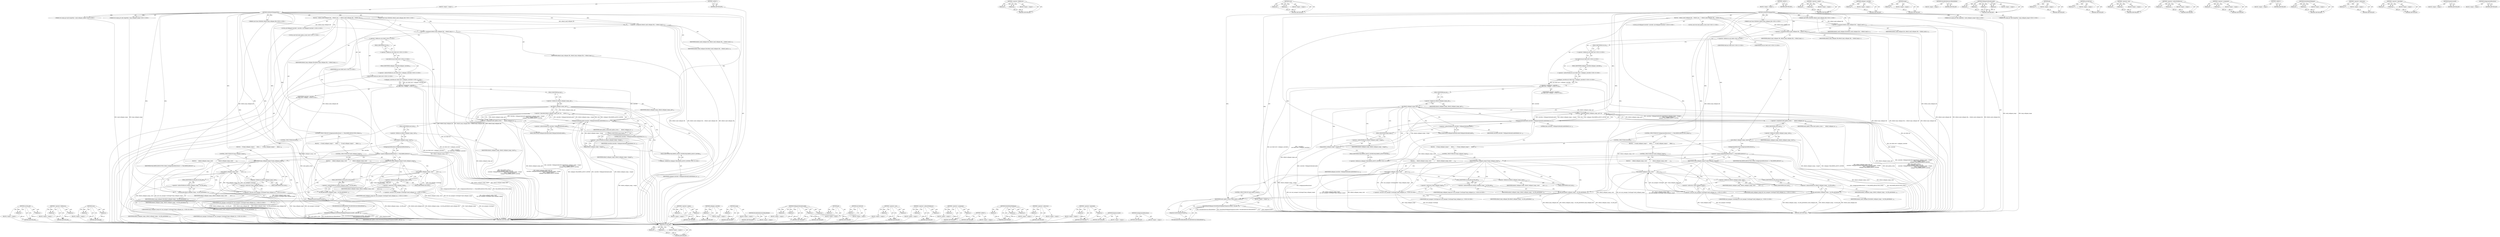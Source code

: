 digraph "GetAppropriateResolution" {
vulnerable_193 [label=<(METHOD,set_file_path)>];
vulnerable_194 [label=<(PARAM,p1)>];
vulnerable_195 [label=<(PARAM,p2)>];
vulnerable_196 [label=<(BLOCK,&lt;empty&gt;,&lt;empty&gt;)>];
vulnerable_197 [label=<(METHOD_RETURN,ANY)>];
vulnerable_146 [label=<(METHOD,&lt;operator&gt;.fieldAccess)>];
vulnerable_147 [label=<(PARAM,p1)>];
vulnerable_148 [label=<(PARAM,p2)>];
vulnerable_149 [label=<(BLOCK,&lt;empty&gt;,&lt;empty&gt;)>];
vulnerable_150 [label=<(METHOD_RETURN,ANY)>];
vulnerable_171 [label=<(METHOD,reset)>];
vulnerable_172 [label=<(PARAM,p1)>];
vulnerable_173 [label=<(PARAM,p2)>];
vulnerable_174 [label=<(BLOCK,&lt;empty&gt;,&lt;empty&gt;)>];
vulnerable_175 [label=<(METHOD_RETURN,ANY)>];
vulnerable_6 [label=<(METHOD,&lt;global&gt;)<SUB>1</SUB>>];
vulnerable_7 [label=<(BLOCK,&lt;empty&gt;,&lt;empty&gt;)<SUB>1</SUB>>];
vulnerable_8 [label=<(METHOD,SetDefaultWallpaperPath)<SUB>1</SUB>>];
vulnerable_9 [label="<(PARAM,const base::FilePath&amp; default_small_wallpaper_file)<SUB>2</SUB>>"];
vulnerable_10 [label="<(PARAM,std::unique_ptr&lt;gfx::ImageSkia&gt; small_wallpaper_image)<SUB>3</SUB>>"];
vulnerable_11 [label="<(PARAM,const base::FilePath&amp; default_large_wallpaper_file)<SUB>4</SUB>>"];
vulnerable_12 [label="<(PARAM,std::unique_ptr&lt;gfx::ImageSkia&gt; large_wallpaper_image)<SUB>5</SUB>>"];
vulnerable_13 [label=<(BLOCK,{
  default_small_wallpaper_file_ = default_sma...,{
  default_small_wallpaper_file_ = default_sma...)<SUB>5</SUB>>];
vulnerable_14 [label=<(&lt;operator&gt;.assignment,default_small_wallpaper_file_ = default_small_w...)<SUB>6</SUB>>];
vulnerable_15 [label=<(IDENTIFIER,default_small_wallpaper_file_,default_small_wallpaper_file_ = default_small_w...)<SUB>6</SUB>>];
vulnerable_16 [label=<(IDENTIFIER,default_small_wallpaper_file,default_small_wallpaper_file_ = default_small_w...)<SUB>6</SUB>>];
vulnerable_17 [label=<(&lt;operator&gt;.assignment,default_large_wallpaper_file_ = default_large_w...)<SUB>7</SUB>>];
vulnerable_18 [label=<(IDENTIFIER,default_large_wallpaper_file_,default_large_wallpaper_file_ = default_large_w...)<SUB>7</SUB>>];
vulnerable_19 [label=<(IDENTIFIER,default_large_wallpaper_file,default_large_wallpaper_file_ = default_large_w...)<SUB>7</SUB>>];
vulnerable_20 [label="<(LOCAL,ash.WallpaperController* controller: ash.WallpaperController*)<SUB>9</SUB>>"];
vulnerable_21 [label="<(&lt;operator&gt;.assignment,* controller =
      ash::Shell::Get()-&gt;wallpap...)<SUB>9</SUB>>"];
vulnerable_22 [label="<(IDENTIFIER,controller,* controller =
      ash::Shell::Get()-&gt;wallpap...)<SUB>9</SUB>>"];
vulnerable_23 [label="<(wallpaper_controller,ash::Shell::Get()-&gt;wallpaper_controller())<SUB>10</SUB>>"];
vulnerable_24 [label="<(&lt;operator&gt;.indirectFieldAccess,ash::Shell::Get()-&gt;wallpaper_controller)<SUB>10</SUB>>"];
vulnerable_25 [label="<(ash.Shell.Get,ash::Shell::Get())<SUB>10</SUB>>"];
vulnerable_26 [label="<(&lt;operator&gt;.fieldAccess,ash::Shell::Get)<SUB>10</SUB>>"];
vulnerable_27 [label="<(&lt;operator&gt;.fieldAccess,ash::Shell)<SUB>10</SUB>>"];
vulnerable_28 [label="<(IDENTIFIER,ash,ash::Shell::Get())<SUB>10</SUB>>"];
vulnerable_29 [label="<(IDENTIFIER,Shell,ash::Shell::Get())<SUB>10</SUB>>"];
vulnerable_30 [label=<(FIELD_IDENTIFIER,Get,Get)<SUB>10</SUB>>];
vulnerable_31 [label=<(FIELD_IDENTIFIER,wallpaper_controller,wallpaper_controller)<SUB>10</SUB>>];
vulnerable_32 [label="<(LOCAL,const bool need_update_screen: bool)<SUB>12</SUB>>"];
vulnerable_33 [label=<(&lt;operator&gt;.assignment,need_update_screen =
      default_wallpaper_im...)<SUB>12</SUB>>];
vulnerable_34 [label=<(IDENTIFIER,need_update_screen,need_update_screen =
      default_wallpaper_im...)<SUB>12</SUB>>];
vulnerable_35 [label=<(&lt;operator&gt;.logicalAnd,default_wallpaper_image_.get() &amp;&amp;
      control...)<SUB>13</SUB>>];
vulnerable_36 [label=<(get,default_wallpaper_image_.get())<SUB>13</SUB>>];
vulnerable_37 [label=<(&lt;operator&gt;.fieldAccess,default_wallpaper_image_.get)<SUB>13</SUB>>];
vulnerable_38 [label=<(IDENTIFIER,default_wallpaper_image_,default_wallpaper_image_.get())<SUB>13</SUB>>];
vulnerable_39 [label=<(FIELD_IDENTIFIER,get,get)<SUB>13</SUB>>];
vulnerable_40 [label=<(WallpaperIsAlreadyLoaded,controller-&gt;WallpaperIsAlreadyLoaded(default_wa...)<SUB>14</SUB>>];
vulnerable_41 [label=<(&lt;operator&gt;.indirectFieldAccess,controller-&gt;WallpaperIsAlreadyLoaded)<SUB>14</SUB>>];
vulnerable_42 [label=<(IDENTIFIER,controller,controller-&gt;WallpaperIsAlreadyLoaded(default_wa...)<SUB>14</SUB>>];
vulnerable_43 [label=<(FIELD_IDENTIFIER,WallpaperIsAlreadyLoaded,WallpaperIsAlreadyLoaded)<SUB>14</SUB>>];
vulnerable_44 [label=<(image,default_wallpaper_image_-&gt;image())<SUB>14</SUB>>];
vulnerable_45 [label=<(&lt;operator&gt;.indirectFieldAccess,default_wallpaper_image_-&gt;image)<SUB>14</SUB>>];
vulnerable_46 [label=<(IDENTIFIER,default_wallpaper_image_,default_wallpaper_image_-&gt;image())<SUB>14</SUB>>];
vulnerable_47 [label=<(FIELD_IDENTIFIER,image,image)<SUB>14</SUB>>];
vulnerable_48 [label=<(LITERAL,false,controller-&gt;WallpaperIsAlreadyLoaded(default_wa...)<SUB>15</SUB>>];
vulnerable_49 [label="<(&lt;operator&gt;.fieldAccess,wallpaper::WALLPAPER_LAYOUT_CENTER)<SUB>16</SUB>>"];
vulnerable_50 [label=<(IDENTIFIER,wallpaper,controller-&gt;WallpaperIsAlreadyLoaded(default_wa...)<SUB>16</SUB>>];
vulnerable_51 [label=<(FIELD_IDENTIFIER,WALLPAPER_LAYOUT_CENTER,WALLPAPER_LAYOUT_CENTER)<SUB>16</SUB>>];
vulnerable_52 [label=<(reset,default_wallpaper_image_.reset())<SUB>18</SUB>>];
vulnerable_53 [label=<(&lt;operator&gt;.fieldAccess,default_wallpaper_image_.reset)<SUB>18</SUB>>];
vulnerable_54 [label=<(IDENTIFIER,default_wallpaper_image_,default_wallpaper_image_.reset())<SUB>18</SUB>>];
vulnerable_55 [label=<(FIELD_IDENTIFIER,reset,reset)<SUB>18</SUB>>];
vulnerable_56 [label=<(CONTROL_STRUCTURE,IF,if (GetAppropriateResolution() == WALLPAPER_RESOLUTION_SMALL))<SUB>19</SUB>>];
vulnerable_57 [label=<(&lt;operator&gt;.equals,GetAppropriateResolution() == WALLPAPER_RESOLUT...)<SUB>19</SUB>>];
vulnerable_58 [label=<(GetAppropriateResolution,GetAppropriateResolution())<SUB>19</SUB>>];
vulnerable_59 [label=<(IDENTIFIER,WALLPAPER_RESOLUTION_SMALL,GetAppropriateResolution() == WALLPAPER_RESOLUT...)<SUB>19</SUB>>];
vulnerable_60 [label=<(BLOCK,{
    if (small_wallpaper_image) {
      defaul...,{
    if (small_wallpaper_image) {
      defaul...)<SUB>19</SUB>>];
vulnerable_61 [label=<(CONTROL_STRUCTURE,IF,if (small_wallpaper_image))<SUB>20</SUB>>];
vulnerable_62 [label=<(IDENTIFIER,small_wallpaper_image,if (small_wallpaper_image))<SUB>20</SUB>>];
vulnerable_63 [label=<(BLOCK,{
      default_wallpaper_image_.reset(
       ...,{
      default_wallpaper_image_.reset(
       ...)<SUB>20</SUB>>];
vulnerable_64 [label=<(reset,default_wallpaper_image_.reset(
          new u...)<SUB>21</SUB>>];
vulnerable_65 [label=<(&lt;operator&gt;.fieldAccess,default_wallpaper_image_.reset)<SUB>21</SUB>>];
vulnerable_66 [label=<(IDENTIFIER,default_wallpaper_image_,default_wallpaper_image_.reset(
          new u...)<SUB>21</SUB>>];
vulnerable_67 [label=<(FIELD_IDENTIFIER,reset,reset)<SUB>21</SUB>>];
vulnerable_68 [label="<(&lt;operator&gt;.new,new user_manager::UserImage(*small_wallpaper_im...)<SUB>22</SUB>>"];
vulnerable_69 [label="<(IDENTIFIER,user_manager::UserImage,new user_manager::UserImage(*small_wallpaper_im...)<SUB>22</SUB>>"];
vulnerable_70 [label=<(&lt;operator&gt;.indirection,*small_wallpaper_image)<SUB>22</SUB>>];
vulnerable_71 [label="<(IDENTIFIER,small_wallpaper_image,new user_manager::UserImage(*small_wallpaper_im...)<SUB>22</SUB>>"];
vulnerable_72 [label=<(set_file_path,default_wallpaper_image_-&gt;set_file_path(default...)<SUB>23</SUB>>];
vulnerable_73 [label=<(&lt;operator&gt;.indirectFieldAccess,default_wallpaper_image_-&gt;set_file_path)<SUB>23</SUB>>];
vulnerable_74 [label=<(IDENTIFIER,default_wallpaper_image_,default_wallpaper_image_-&gt;set_file_path(default...)<SUB>23</SUB>>];
vulnerable_75 [label=<(FIELD_IDENTIFIER,set_file_path,set_file_path)<SUB>23</SUB>>];
vulnerable_76 [label=<(IDENTIFIER,default_small_wallpaper_file,default_wallpaper_image_-&gt;set_file_path(default...)<SUB>23</SUB>>];
vulnerable_77 [label=<(CONTROL_STRUCTURE,ELSE,else)<SUB>25</SUB>>];
vulnerable_78 [label=<(BLOCK,{
    if (large_wallpaper_image) {
      defaul...,{
    if (large_wallpaper_image) {
      defaul...)<SUB>25</SUB>>];
vulnerable_79 [label=<(CONTROL_STRUCTURE,IF,if (large_wallpaper_image))<SUB>26</SUB>>];
vulnerable_80 [label=<(IDENTIFIER,large_wallpaper_image,if (large_wallpaper_image))<SUB>26</SUB>>];
vulnerable_81 [label=<(BLOCK,{
      default_wallpaper_image_.reset(
       ...,{
      default_wallpaper_image_.reset(
       ...)<SUB>26</SUB>>];
vulnerable_82 [label=<(reset,default_wallpaper_image_.reset(
          new u...)<SUB>27</SUB>>];
vulnerable_83 [label=<(&lt;operator&gt;.fieldAccess,default_wallpaper_image_.reset)<SUB>27</SUB>>];
vulnerable_84 [label=<(IDENTIFIER,default_wallpaper_image_,default_wallpaper_image_.reset(
          new u...)<SUB>27</SUB>>];
vulnerable_85 [label=<(FIELD_IDENTIFIER,reset,reset)<SUB>27</SUB>>];
vulnerable_86 [label="<(&lt;operator&gt;.new,new user_manager::UserImage(*large_wallpaper_im...)<SUB>28</SUB>>"];
vulnerable_87 [label="<(IDENTIFIER,user_manager::UserImage,new user_manager::UserImage(*large_wallpaper_im...)<SUB>28</SUB>>"];
vulnerable_88 [label=<(&lt;operator&gt;.indirection,*large_wallpaper_image)<SUB>28</SUB>>];
vulnerable_89 [label="<(IDENTIFIER,large_wallpaper_image,new user_manager::UserImage(*large_wallpaper_im...)<SUB>28</SUB>>"];
vulnerable_90 [label=<(set_file_path,default_wallpaper_image_-&gt;set_file_path(default...)<SUB>29</SUB>>];
vulnerable_91 [label=<(&lt;operator&gt;.indirectFieldAccess,default_wallpaper_image_-&gt;set_file_path)<SUB>29</SUB>>];
vulnerable_92 [label=<(IDENTIFIER,default_wallpaper_image_,default_wallpaper_image_-&gt;set_file_path(default...)<SUB>29</SUB>>];
vulnerable_93 [label=<(FIELD_IDENTIFIER,set_file_path,set_file_path)<SUB>29</SUB>>];
vulnerable_94 [label=<(IDENTIFIER,default_large_wallpaper_file,default_wallpaper_image_-&gt;set_file_path(default...)<SUB>29</SUB>>];
vulnerable_95 [label=<(CONTROL_STRUCTURE,IF,if (need_update_screen))<SUB>33</SUB>>];
vulnerable_96 [label=<(IDENTIFIER,need_update_screen,if (need_update_screen))<SUB>33</SUB>>];
vulnerable_97 [label=<(BLOCK,&lt;empty&gt;,&lt;empty&gt;)<SUB>34</SUB>>];
vulnerable_98 [label=<(DoSetDefaultWallpaper,DoSetDefaultWallpaper(EmptyAccountId(), Movable...)<SUB>34</SUB>>];
vulnerable_99 [label=<(EmptyAccountId,EmptyAccountId())<SUB>34</SUB>>];
vulnerable_100 [label=<(MovableOnDestroyCallbackHolder,MovableOnDestroyCallbackHolder())<SUB>34</SUB>>];
vulnerable_101 [label=<(METHOD_RETURN,void)<SUB>1</SUB>>];
vulnerable_103 [label=<(METHOD_RETURN,ANY)<SUB>1</SUB>>];
vulnerable_176 [label=<(METHOD,&lt;operator&gt;.equals)>];
vulnerable_177 [label=<(PARAM,p1)>];
vulnerable_178 [label=<(PARAM,p2)>];
vulnerable_179 [label=<(BLOCK,&lt;empty&gt;,&lt;empty&gt;)>];
vulnerable_180 [label=<(METHOD_RETURN,ANY)>];
vulnerable_133 [label=<(METHOD,wallpaper_controller)>];
vulnerable_134 [label=<(PARAM,p1)>];
vulnerable_135 [label=<(BLOCK,&lt;empty&gt;,&lt;empty&gt;)>];
vulnerable_136 [label=<(METHOD_RETURN,ANY)>];
vulnerable_167 [label=<(METHOD,image)>];
vulnerable_168 [label=<(PARAM,p1)>];
vulnerable_169 [label=<(BLOCK,&lt;empty&gt;,&lt;empty&gt;)>];
vulnerable_170 [label=<(METHOD_RETURN,ANY)>];
vulnerable_206 [label=<(METHOD,MovableOnDestroyCallbackHolder)>];
vulnerable_207 [label=<(BLOCK,&lt;empty&gt;,&lt;empty&gt;)>];
vulnerable_208 [label=<(METHOD_RETURN,ANY)>];
vulnerable_160 [label=<(METHOD,WallpaperIsAlreadyLoaded)>];
vulnerable_161 [label=<(PARAM,p1)>];
vulnerable_162 [label=<(PARAM,p2)>];
vulnerable_163 [label=<(PARAM,p3)>];
vulnerable_164 [label=<(PARAM,p4)>];
vulnerable_165 [label=<(BLOCK,&lt;empty&gt;,&lt;empty&gt;)>];
vulnerable_166 [label=<(METHOD_RETURN,ANY)>];
vulnerable_156 [label=<(METHOD,get)>];
vulnerable_157 [label=<(PARAM,p1)>];
vulnerable_158 [label=<(BLOCK,&lt;empty&gt;,&lt;empty&gt;)>];
vulnerable_159 [label=<(METHOD_RETURN,ANY)>];
vulnerable_142 [label=<(METHOD,ash.Shell.Get)>];
vulnerable_143 [label=<(PARAM,p1)>];
vulnerable_144 [label=<(BLOCK,&lt;empty&gt;,&lt;empty&gt;)>];
vulnerable_145 [label=<(METHOD_RETURN,ANY)>];
vulnerable_184 [label=<(METHOD,&lt;operator&gt;.new)>];
vulnerable_185 [label=<(PARAM,p1)>];
vulnerable_186 [label=<(PARAM,p2)>];
vulnerable_187 [label=<(BLOCK,&lt;empty&gt;,&lt;empty&gt;)>];
vulnerable_188 [label=<(METHOD_RETURN,ANY)>];
vulnerable_137 [label=<(METHOD,&lt;operator&gt;.indirectFieldAccess)>];
vulnerable_138 [label=<(PARAM,p1)>];
vulnerable_139 [label=<(PARAM,p2)>];
vulnerable_140 [label=<(BLOCK,&lt;empty&gt;,&lt;empty&gt;)>];
vulnerable_141 [label=<(METHOD_RETURN,ANY)>];
vulnerable_128 [label=<(METHOD,&lt;operator&gt;.assignment)>];
vulnerable_129 [label=<(PARAM,p1)>];
vulnerable_130 [label=<(PARAM,p2)>];
vulnerable_131 [label=<(BLOCK,&lt;empty&gt;,&lt;empty&gt;)>];
vulnerable_132 [label=<(METHOD_RETURN,ANY)>];
vulnerable_122 [label=<(METHOD,&lt;global&gt;)<SUB>1</SUB>>];
vulnerable_123 [label=<(BLOCK,&lt;empty&gt;,&lt;empty&gt;)>];
vulnerable_124 [label=<(METHOD_RETURN,ANY)>];
vulnerable_198 [label=<(METHOD,DoSetDefaultWallpaper)>];
vulnerable_199 [label=<(PARAM,p1)>];
vulnerable_200 [label=<(PARAM,p2)>];
vulnerable_201 [label=<(BLOCK,&lt;empty&gt;,&lt;empty&gt;)>];
vulnerable_202 [label=<(METHOD_RETURN,ANY)>];
vulnerable_189 [label=<(METHOD,&lt;operator&gt;.indirection)>];
vulnerable_190 [label=<(PARAM,p1)>];
vulnerable_191 [label=<(BLOCK,&lt;empty&gt;,&lt;empty&gt;)>];
vulnerable_192 [label=<(METHOD_RETURN,ANY)>];
vulnerable_151 [label=<(METHOD,&lt;operator&gt;.logicalAnd)>];
vulnerable_152 [label=<(PARAM,p1)>];
vulnerable_153 [label=<(PARAM,p2)>];
vulnerable_154 [label=<(BLOCK,&lt;empty&gt;,&lt;empty&gt;)>];
vulnerable_155 [label=<(METHOD_RETURN,ANY)>];
vulnerable_203 [label=<(METHOD,EmptyAccountId)>];
vulnerable_204 [label=<(BLOCK,&lt;empty&gt;,&lt;empty&gt;)>];
vulnerable_205 [label=<(METHOD_RETURN,ANY)>];
vulnerable_181 [label=<(METHOD,GetAppropriateResolution)>];
vulnerable_182 [label=<(BLOCK,&lt;empty&gt;,&lt;empty&gt;)>];
vulnerable_183 [label=<(METHOD_RETURN,ANY)>];
fixed_191 [label=<(METHOD,set_file_path)>];
fixed_192 [label=<(PARAM,p1)>];
fixed_193 [label=<(PARAM,p2)>];
fixed_194 [label=<(BLOCK,&lt;empty&gt;,&lt;empty&gt;)>];
fixed_195 [label=<(METHOD_RETURN,ANY)>];
fixed_144 [label=<(METHOD,&lt;operator&gt;.fieldAccess)>];
fixed_145 [label=<(PARAM,p1)>];
fixed_146 [label=<(PARAM,p2)>];
fixed_147 [label=<(BLOCK,&lt;empty&gt;,&lt;empty&gt;)>];
fixed_148 [label=<(METHOD_RETURN,ANY)>];
fixed_169 [label=<(METHOD,reset)>];
fixed_170 [label=<(PARAM,p1)>];
fixed_171 [label=<(PARAM,p2)>];
fixed_172 [label=<(BLOCK,&lt;empty&gt;,&lt;empty&gt;)>];
fixed_173 [label=<(METHOD_RETURN,ANY)>];
fixed_6 [label=<(METHOD,&lt;global&gt;)<SUB>1</SUB>>];
fixed_7 [label=<(BLOCK,&lt;empty&gt;,&lt;empty&gt;)<SUB>1</SUB>>];
fixed_8 [label=<(METHOD,SetDefaultWallpaperPath)<SUB>1</SUB>>];
fixed_9 [label="<(PARAM,const base::FilePath&amp; default_small_wallpaper_file)<SUB>2</SUB>>"];
fixed_10 [label="<(PARAM,std::unique_ptr&lt;gfx::ImageSkia&gt; small_wallpaper_image)<SUB>3</SUB>>"];
fixed_11 [label="<(PARAM,const base::FilePath&amp; default_large_wallpaper_file)<SUB>4</SUB>>"];
fixed_12 [label="<(PARAM,std::unique_ptr&lt;gfx::ImageSkia&gt; large_wallpaper_image)<SUB>5</SUB>>"];
fixed_13 [label=<(BLOCK,{
  default_small_wallpaper_file_ = default_sma...,{
  default_small_wallpaper_file_ = default_sma...)<SUB>5</SUB>>];
fixed_14 [label=<(&lt;operator&gt;.assignment,default_small_wallpaper_file_ = default_small_w...)<SUB>6</SUB>>];
fixed_15 [label=<(IDENTIFIER,default_small_wallpaper_file_,default_small_wallpaper_file_ = default_small_w...)<SUB>6</SUB>>];
fixed_16 [label=<(IDENTIFIER,default_small_wallpaper_file,default_small_wallpaper_file_ = default_small_w...)<SUB>6</SUB>>];
fixed_17 [label=<(&lt;operator&gt;.assignment,default_large_wallpaper_file_ = default_large_w...)<SUB>7</SUB>>];
fixed_18 [label=<(IDENTIFIER,default_large_wallpaper_file_,default_large_wallpaper_file_ = default_large_w...)<SUB>7</SUB>>];
fixed_19 [label=<(IDENTIFIER,default_large_wallpaper_file,default_large_wallpaper_file_ = default_large_w...)<SUB>7</SUB>>];
fixed_20 [label="<(LOCAL,ash.WallpaperController* controller: ash.WallpaperController*)<SUB>9</SUB>>"];
fixed_21 [label="<(&lt;operator&gt;.assignment,* controller =
      ash::Shell::Get()-&gt;wallpap...)<SUB>9</SUB>>"];
fixed_22 [label="<(IDENTIFIER,controller,* controller =
      ash::Shell::Get()-&gt;wallpap...)<SUB>9</SUB>>"];
fixed_23 [label="<(wallpaper_controller,ash::Shell::Get()-&gt;wallpaper_controller())<SUB>10</SUB>>"];
fixed_24 [label="<(&lt;operator&gt;.indirectFieldAccess,ash::Shell::Get()-&gt;wallpaper_controller)<SUB>10</SUB>>"];
fixed_25 [label="<(ash.Shell.Get,ash::Shell::Get())<SUB>10</SUB>>"];
fixed_26 [label="<(&lt;operator&gt;.fieldAccess,ash::Shell::Get)<SUB>10</SUB>>"];
fixed_27 [label="<(&lt;operator&gt;.fieldAccess,ash::Shell)<SUB>10</SUB>>"];
fixed_28 [label="<(IDENTIFIER,ash,ash::Shell::Get())<SUB>10</SUB>>"];
fixed_29 [label="<(IDENTIFIER,Shell,ash::Shell::Get())<SUB>10</SUB>>"];
fixed_30 [label=<(FIELD_IDENTIFIER,Get,Get)<SUB>10</SUB>>];
fixed_31 [label=<(FIELD_IDENTIFIER,wallpaper_controller,wallpaper_controller)<SUB>10</SUB>>];
fixed_32 [label="<(LOCAL,const bool need_update_screen: bool)<SUB>12</SUB>>"];
fixed_33 [label=<(&lt;operator&gt;.assignment,need_update_screen =
      default_wallpaper_im...)<SUB>12</SUB>>];
fixed_34 [label=<(IDENTIFIER,need_update_screen,need_update_screen =
      default_wallpaper_im...)<SUB>12</SUB>>];
fixed_35 [label=<(&lt;operator&gt;.logicalAnd,default_wallpaper_image_.get() &amp;&amp;
      control...)<SUB>13</SUB>>];
fixed_36 [label=<(get,default_wallpaper_image_.get())<SUB>13</SUB>>];
fixed_37 [label=<(&lt;operator&gt;.fieldAccess,default_wallpaper_image_.get)<SUB>13</SUB>>];
fixed_38 [label=<(IDENTIFIER,default_wallpaper_image_,default_wallpaper_image_.get())<SUB>13</SUB>>];
fixed_39 [label=<(FIELD_IDENTIFIER,get,get)<SUB>13</SUB>>];
fixed_40 [label=<(WallpaperIsAlreadyLoaded,controller-&gt;WallpaperIsAlreadyLoaded(default_wa...)<SUB>14</SUB>>];
fixed_41 [label=<(&lt;operator&gt;.indirectFieldAccess,controller-&gt;WallpaperIsAlreadyLoaded)<SUB>14</SUB>>];
fixed_42 [label=<(IDENTIFIER,controller,controller-&gt;WallpaperIsAlreadyLoaded(default_wa...)<SUB>14</SUB>>];
fixed_43 [label=<(FIELD_IDENTIFIER,WallpaperIsAlreadyLoaded,WallpaperIsAlreadyLoaded)<SUB>14</SUB>>];
fixed_44 [label=<(image,default_wallpaper_image_-&gt;image())<SUB>14</SUB>>];
fixed_45 [label=<(&lt;operator&gt;.indirectFieldAccess,default_wallpaper_image_-&gt;image)<SUB>14</SUB>>];
fixed_46 [label=<(IDENTIFIER,default_wallpaper_image_,default_wallpaper_image_-&gt;image())<SUB>14</SUB>>];
fixed_47 [label=<(FIELD_IDENTIFIER,image,image)<SUB>14</SUB>>];
fixed_48 [label=<(LITERAL,false,controller-&gt;WallpaperIsAlreadyLoaded(default_wa...)<SUB>15</SUB>>];
fixed_49 [label="<(&lt;operator&gt;.fieldAccess,wallpaper::WALLPAPER_LAYOUT_CENTER)<SUB>16</SUB>>"];
fixed_50 [label=<(IDENTIFIER,wallpaper,controller-&gt;WallpaperIsAlreadyLoaded(default_wa...)<SUB>16</SUB>>];
fixed_51 [label=<(FIELD_IDENTIFIER,WALLPAPER_LAYOUT_CENTER,WALLPAPER_LAYOUT_CENTER)<SUB>16</SUB>>];
fixed_52 [label=<(reset,default_wallpaper_image_.reset())<SUB>18</SUB>>];
fixed_53 [label=<(&lt;operator&gt;.fieldAccess,default_wallpaper_image_.reset)<SUB>18</SUB>>];
fixed_54 [label=<(IDENTIFIER,default_wallpaper_image_,default_wallpaper_image_.reset())<SUB>18</SUB>>];
fixed_55 [label=<(FIELD_IDENTIFIER,reset,reset)<SUB>18</SUB>>];
fixed_56 [label=<(CONTROL_STRUCTURE,IF,if (GetAppropriateResolution() == WALLPAPER_RESOLUTION_SMALL))<SUB>19</SUB>>];
fixed_57 [label=<(&lt;operator&gt;.equals,GetAppropriateResolution() == WALLPAPER_RESOLUT...)<SUB>19</SUB>>];
fixed_58 [label=<(GetAppropriateResolution,GetAppropriateResolution())<SUB>19</SUB>>];
fixed_59 [label=<(IDENTIFIER,WALLPAPER_RESOLUTION_SMALL,GetAppropriateResolution() == WALLPAPER_RESOLUT...)<SUB>19</SUB>>];
fixed_60 [label=<(BLOCK,{
    if (small_wallpaper_image) {
      defaul...,{
    if (small_wallpaper_image) {
      defaul...)<SUB>19</SUB>>];
fixed_61 [label=<(CONTROL_STRUCTURE,IF,if (small_wallpaper_image))<SUB>20</SUB>>];
fixed_62 [label=<(IDENTIFIER,small_wallpaper_image,if (small_wallpaper_image))<SUB>20</SUB>>];
fixed_63 [label=<(BLOCK,{
      default_wallpaper_image_.reset(
       ...,{
      default_wallpaper_image_.reset(
       ...)<SUB>20</SUB>>];
fixed_64 [label=<(reset,default_wallpaper_image_.reset(
          new u...)<SUB>21</SUB>>];
fixed_65 [label=<(&lt;operator&gt;.fieldAccess,default_wallpaper_image_.reset)<SUB>21</SUB>>];
fixed_66 [label=<(IDENTIFIER,default_wallpaper_image_,default_wallpaper_image_.reset(
          new u...)<SUB>21</SUB>>];
fixed_67 [label=<(FIELD_IDENTIFIER,reset,reset)<SUB>21</SUB>>];
fixed_68 [label="<(&lt;operator&gt;.new,new user_manager::UserImage(*small_wallpaper_im...)<SUB>22</SUB>>"];
fixed_69 [label="<(IDENTIFIER,user_manager::UserImage,new user_manager::UserImage(*small_wallpaper_im...)<SUB>22</SUB>>"];
fixed_70 [label=<(&lt;operator&gt;.indirection,*small_wallpaper_image)<SUB>22</SUB>>];
fixed_71 [label="<(IDENTIFIER,small_wallpaper_image,new user_manager::UserImage(*small_wallpaper_im...)<SUB>22</SUB>>"];
fixed_72 [label=<(set_file_path,default_wallpaper_image_-&gt;set_file_path(default...)<SUB>23</SUB>>];
fixed_73 [label=<(&lt;operator&gt;.indirectFieldAccess,default_wallpaper_image_-&gt;set_file_path)<SUB>23</SUB>>];
fixed_74 [label=<(IDENTIFIER,default_wallpaper_image_,default_wallpaper_image_-&gt;set_file_path(default...)<SUB>23</SUB>>];
fixed_75 [label=<(FIELD_IDENTIFIER,set_file_path,set_file_path)<SUB>23</SUB>>];
fixed_76 [label=<(IDENTIFIER,default_small_wallpaper_file,default_wallpaper_image_-&gt;set_file_path(default...)<SUB>23</SUB>>];
fixed_77 [label=<(CONTROL_STRUCTURE,ELSE,else)<SUB>25</SUB>>];
fixed_78 [label=<(BLOCK,{
    if (large_wallpaper_image) {
      defaul...,{
    if (large_wallpaper_image) {
      defaul...)<SUB>25</SUB>>];
fixed_79 [label=<(CONTROL_STRUCTURE,IF,if (large_wallpaper_image))<SUB>26</SUB>>];
fixed_80 [label=<(IDENTIFIER,large_wallpaper_image,if (large_wallpaper_image))<SUB>26</SUB>>];
fixed_81 [label=<(BLOCK,{
      default_wallpaper_image_.reset(
       ...,{
      default_wallpaper_image_.reset(
       ...)<SUB>26</SUB>>];
fixed_82 [label=<(reset,default_wallpaper_image_.reset(
          new u...)<SUB>27</SUB>>];
fixed_83 [label=<(&lt;operator&gt;.fieldAccess,default_wallpaper_image_.reset)<SUB>27</SUB>>];
fixed_84 [label=<(IDENTIFIER,default_wallpaper_image_,default_wallpaper_image_.reset(
          new u...)<SUB>27</SUB>>];
fixed_85 [label=<(FIELD_IDENTIFIER,reset,reset)<SUB>27</SUB>>];
fixed_86 [label="<(&lt;operator&gt;.new,new user_manager::UserImage(*large_wallpaper_im...)<SUB>28</SUB>>"];
fixed_87 [label="<(IDENTIFIER,user_manager::UserImage,new user_manager::UserImage(*large_wallpaper_im...)<SUB>28</SUB>>"];
fixed_88 [label=<(&lt;operator&gt;.indirection,*large_wallpaper_image)<SUB>28</SUB>>];
fixed_89 [label="<(IDENTIFIER,large_wallpaper_image,new user_manager::UserImage(*large_wallpaper_im...)<SUB>28</SUB>>"];
fixed_90 [label=<(set_file_path,default_wallpaper_image_-&gt;set_file_path(default...)<SUB>29</SUB>>];
fixed_91 [label=<(&lt;operator&gt;.indirectFieldAccess,default_wallpaper_image_-&gt;set_file_path)<SUB>29</SUB>>];
fixed_92 [label=<(IDENTIFIER,default_wallpaper_image_,default_wallpaper_image_-&gt;set_file_path(default...)<SUB>29</SUB>>];
fixed_93 [label=<(FIELD_IDENTIFIER,set_file_path,set_file_path)<SUB>29</SUB>>];
fixed_94 [label=<(IDENTIFIER,default_large_wallpaper_file,default_wallpaper_image_-&gt;set_file_path(default...)<SUB>29</SUB>>];
fixed_95 [label=<(DoSetDefaultWallpaper,DoSetDefaultWallpaper(EmptyAccountId(), need_up...)<SUB>33</SUB>>];
fixed_96 [label=<(EmptyAccountId,EmptyAccountId())<SUB>33</SUB>>];
fixed_97 [label=<(IDENTIFIER,need_update_screen,DoSetDefaultWallpaper(EmptyAccountId(), need_up...)<SUB>33</SUB>>];
fixed_98 [label=<(MovableOnDestroyCallbackHolder,MovableOnDestroyCallbackHolder())<SUB>34</SUB>>];
fixed_99 [label=<(METHOD_RETURN,void)<SUB>1</SUB>>];
fixed_101 [label=<(METHOD_RETURN,ANY)<SUB>1</SUB>>];
fixed_174 [label=<(METHOD,&lt;operator&gt;.equals)>];
fixed_175 [label=<(PARAM,p1)>];
fixed_176 [label=<(PARAM,p2)>];
fixed_177 [label=<(BLOCK,&lt;empty&gt;,&lt;empty&gt;)>];
fixed_178 [label=<(METHOD_RETURN,ANY)>];
fixed_131 [label=<(METHOD,wallpaper_controller)>];
fixed_132 [label=<(PARAM,p1)>];
fixed_133 [label=<(BLOCK,&lt;empty&gt;,&lt;empty&gt;)>];
fixed_134 [label=<(METHOD_RETURN,ANY)>];
fixed_165 [label=<(METHOD,image)>];
fixed_166 [label=<(PARAM,p1)>];
fixed_167 [label=<(BLOCK,&lt;empty&gt;,&lt;empty&gt;)>];
fixed_168 [label=<(METHOD_RETURN,ANY)>];
fixed_205 [label=<(METHOD,MovableOnDestroyCallbackHolder)>];
fixed_206 [label=<(BLOCK,&lt;empty&gt;,&lt;empty&gt;)>];
fixed_207 [label=<(METHOD_RETURN,ANY)>];
fixed_158 [label=<(METHOD,WallpaperIsAlreadyLoaded)>];
fixed_159 [label=<(PARAM,p1)>];
fixed_160 [label=<(PARAM,p2)>];
fixed_161 [label=<(PARAM,p3)>];
fixed_162 [label=<(PARAM,p4)>];
fixed_163 [label=<(BLOCK,&lt;empty&gt;,&lt;empty&gt;)>];
fixed_164 [label=<(METHOD_RETURN,ANY)>];
fixed_154 [label=<(METHOD,get)>];
fixed_155 [label=<(PARAM,p1)>];
fixed_156 [label=<(BLOCK,&lt;empty&gt;,&lt;empty&gt;)>];
fixed_157 [label=<(METHOD_RETURN,ANY)>];
fixed_140 [label=<(METHOD,ash.Shell.Get)>];
fixed_141 [label=<(PARAM,p1)>];
fixed_142 [label=<(BLOCK,&lt;empty&gt;,&lt;empty&gt;)>];
fixed_143 [label=<(METHOD_RETURN,ANY)>];
fixed_182 [label=<(METHOD,&lt;operator&gt;.new)>];
fixed_183 [label=<(PARAM,p1)>];
fixed_184 [label=<(PARAM,p2)>];
fixed_185 [label=<(BLOCK,&lt;empty&gt;,&lt;empty&gt;)>];
fixed_186 [label=<(METHOD_RETURN,ANY)>];
fixed_135 [label=<(METHOD,&lt;operator&gt;.indirectFieldAccess)>];
fixed_136 [label=<(PARAM,p1)>];
fixed_137 [label=<(PARAM,p2)>];
fixed_138 [label=<(BLOCK,&lt;empty&gt;,&lt;empty&gt;)>];
fixed_139 [label=<(METHOD_RETURN,ANY)>];
fixed_126 [label=<(METHOD,&lt;operator&gt;.assignment)>];
fixed_127 [label=<(PARAM,p1)>];
fixed_128 [label=<(PARAM,p2)>];
fixed_129 [label=<(BLOCK,&lt;empty&gt;,&lt;empty&gt;)>];
fixed_130 [label=<(METHOD_RETURN,ANY)>];
fixed_120 [label=<(METHOD,&lt;global&gt;)<SUB>1</SUB>>];
fixed_121 [label=<(BLOCK,&lt;empty&gt;,&lt;empty&gt;)>];
fixed_122 [label=<(METHOD_RETURN,ANY)>];
fixed_196 [label=<(METHOD,DoSetDefaultWallpaper)>];
fixed_197 [label=<(PARAM,p1)>];
fixed_198 [label=<(PARAM,p2)>];
fixed_199 [label=<(PARAM,p3)>];
fixed_200 [label=<(BLOCK,&lt;empty&gt;,&lt;empty&gt;)>];
fixed_201 [label=<(METHOD_RETURN,ANY)>];
fixed_187 [label=<(METHOD,&lt;operator&gt;.indirection)>];
fixed_188 [label=<(PARAM,p1)>];
fixed_189 [label=<(BLOCK,&lt;empty&gt;,&lt;empty&gt;)>];
fixed_190 [label=<(METHOD_RETURN,ANY)>];
fixed_149 [label=<(METHOD,&lt;operator&gt;.logicalAnd)>];
fixed_150 [label=<(PARAM,p1)>];
fixed_151 [label=<(PARAM,p2)>];
fixed_152 [label=<(BLOCK,&lt;empty&gt;,&lt;empty&gt;)>];
fixed_153 [label=<(METHOD_RETURN,ANY)>];
fixed_202 [label=<(METHOD,EmptyAccountId)>];
fixed_203 [label=<(BLOCK,&lt;empty&gt;,&lt;empty&gt;)>];
fixed_204 [label=<(METHOD_RETURN,ANY)>];
fixed_179 [label=<(METHOD,GetAppropriateResolution)>];
fixed_180 [label=<(BLOCK,&lt;empty&gt;,&lt;empty&gt;)>];
fixed_181 [label=<(METHOD_RETURN,ANY)>];
vulnerable_193 -> vulnerable_194  [key=0, label="AST: "];
vulnerable_193 -> vulnerable_194  [key=1, label="DDG: "];
vulnerable_193 -> vulnerable_196  [key=0, label="AST: "];
vulnerable_193 -> vulnerable_195  [key=0, label="AST: "];
vulnerable_193 -> vulnerable_195  [key=1, label="DDG: "];
vulnerable_193 -> vulnerable_197  [key=0, label="AST: "];
vulnerable_193 -> vulnerable_197  [key=1, label="CFG: "];
vulnerable_194 -> vulnerable_197  [key=0, label="DDG: p1"];
vulnerable_195 -> vulnerable_197  [key=0, label="DDG: p2"];
vulnerable_146 -> vulnerable_147  [key=0, label="AST: "];
vulnerable_146 -> vulnerable_147  [key=1, label="DDG: "];
vulnerable_146 -> vulnerable_149  [key=0, label="AST: "];
vulnerable_146 -> vulnerable_148  [key=0, label="AST: "];
vulnerable_146 -> vulnerable_148  [key=1, label="DDG: "];
vulnerable_146 -> vulnerable_150  [key=0, label="AST: "];
vulnerable_146 -> vulnerable_150  [key=1, label="CFG: "];
vulnerable_147 -> vulnerable_150  [key=0, label="DDG: p1"];
vulnerable_148 -> vulnerable_150  [key=0, label="DDG: p2"];
vulnerable_171 -> vulnerable_172  [key=0, label="AST: "];
vulnerable_171 -> vulnerable_172  [key=1, label="DDG: "];
vulnerable_171 -> vulnerable_174  [key=0, label="AST: "];
vulnerable_171 -> vulnerable_173  [key=0, label="AST: "];
vulnerable_171 -> vulnerable_173  [key=1, label="DDG: "];
vulnerable_171 -> vulnerable_175  [key=0, label="AST: "];
vulnerable_171 -> vulnerable_175  [key=1, label="CFG: "];
vulnerable_172 -> vulnerable_175  [key=0, label="DDG: p1"];
vulnerable_173 -> vulnerable_175  [key=0, label="DDG: p2"];
vulnerable_6 -> vulnerable_7  [key=0, label="AST: "];
vulnerable_6 -> vulnerable_103  [key=0, label="AST: "];
vulnerable_6 -> vulnerable_103  [key=1, label="CFG: "];
vulnerable_7 -> vulnerable_8  [key=0, label="AST: "];
vulnerable_8 -> vulnerable_9  [key=0, label="AST: "];
vulnerable_8 -> vulnerable_9  [key=1, label="DDG: "];
vulnerable_8 -> vulnerable_10  [key=0, label="AST: "];
vulnerable_8 -> vulnerable_10  [key=1, label="DDG: "];
vulnerable_8 -> vulnerable_11  [key=0, label="AST: "];
vulnerable_8 -> vulnerable_11  [key=1, label="DDG: "];
vulnerable_8 -> vulnerable_12  [key=0, label="AST: "];
vulnerable_8 -> vulnerable_12  [key=1, label="DDG: "];
vulnerable_8 -> vulnerable_13  [key=0, label="AST: "];
vulnerable_8 -> vulnerable_101  [key=0, label="AST: "];
vulnerable_8 -> vulnerable_14  [key=0, label="CFG: "];
vulnerable_8 -> vulnerable_14  [key=1, label="DDG: "];
vulnerable_8 -> vulnerable_17  [key=0, label="DDG: "];
vulnerable_8 -> vulnerable_96  [key=0, label="DDG: "];
vulnerable_8 -> vulnerable_57  [key=0, label="DDG: "];
vulnerable_8 -> vulnerable_40  [key=0, label="DDG: "];
vulnerable_8 -> vulnerable_62  [key=0, label="DDG: "];
vulnerable_8 -> vulnerable_98  [key=0, label="DDG: "];
vulnerable_8 -> vulnerable_80  [key=0, label="DDG: "];
vulnerable_8 -> vulnerable_72  [key=0, label="DDG: "];
vulnerable_8 -> vulnerable_68  [key=0, label="DDG: "];
vulnerable_8 -> vulnerable_90  [key=0, label="DDG: "];
vulnerable_8 -> vulnerable_86  [key=0, label="DDG: "];
vulnerable_9 -> vulnerable_14  [key=0, label="DDG: default_small_wallpaper_file"];
vulnerable_9 -> vulnerable_72  [key=0, label="DDG: default_small_wallpaper_file"];
vulnerable_10 -> vulnerable_101  [key=0, label="DDG: small_wallpaper_image"];
vulnerable_11 -> vulnerable_17  [key=0, label="DDG: default_large_wallpaper_file"];
vulnerable_11 -> vulnerable_90  [key=0, label="DDG: default_large_wallpaper_file"];
vulnerable_12 -> vulnerable_101  [key=0, label="DDG: large_wallpaper_image"];
vulnerable_13 -> vulnerable_14  [key=0, label="AST: "];
vulnerable_13 -> vulnerable_17  [key=0, label="AST: "];
vulnerable_13 -> vulnerable_20  [key=0, label="AST: "];
vulnerable_13 -> vulnerable_21  [key=0, label="AST: "];
vulnerable_13 -> vulnerable_32  [key=0, label="AST: "];
vulnerable_13 -> vulnerable_33  [key=0, label="AST: "];
vulnerable_13 -> vulnerable_52  [key=0, label="AST: "];
vulnerable_13 -> vulnerable_56  [key=0, label="AST: "];
vulnerable_13 -> vulnerable_95  [key=0, label="AST: "];
vulnerable_14 -> vulnerable_15  [key=0, label="AST: "];
vulnerable_14 -> vulnerable_16  [key=0, label="AST: "];
vulnerable_14 -> vulnerable_17  [key=0, label="CFG: "];
vulnerable_14 -> vulnerable_101  [key=0, label="DDG: default_small_wallpaper_file"];
vulnerable_14 -> vulnerable_101  [key=1, label="DDG: default_small_wallpaper_file_ = default_small_wallpaper_file"];
vulnerable_14 -> vulnerable_101  [key=2, label="DDG: default_small_wallpaper_file_"];
vulnerable_17 -> vulnerable_18  [key=0, label="AST: "];
vulnerable_17 -> vulnerable_19  [key=0, label="AST: "];
vulnerable_17 -> vulnerable_27  [key=0, label="CFG: "];
vulnerable_17 -> vulnerable_101  [key=0, label="DDG: default_large_wallpaper_file"];
vulnerable_17 -> vulnerable_101  [key=1, label="DDG: default_large_wallpaper_file_ = default_large_wallpaper_file"];
vulnerable_17 -> vulnerable_101  [key=2, label="DDG: default_large_wallpaper_file_"];
vulnerable_21 -> vulnerable_22  [key=0, label="AST: "];
vulnerable_21 -> vulnerable_23  [key=0, label="AST: "];
vulnerable_21 -> vulnerable_39  [key=0, label="CFG: "];
vulnerable_21 -> vulnerable_101  [key=0, label="DDG: controller"];
vulnerable_21 -> vulnerable_101  [key=1, label="DDG: ash::Shell::Get()-&gt;wallpaper_controller()"];
vulnerable_21 -> vulnerable_101  [key=2, label="DDG: * controller =
      ash::Shell::Get()-&gt;wallpaper_controller()"];
vulnerable_21 -> vulnerable_40  [key=0, label="DDG: controller"];
vulnerable_23 -> vulnerable_24  [key=0, label="AST: "];
vulnerable_23 -> vulnerable_21  [key=0, label="CFG: "];
vulnerable_23 -> vulnerable_21  [key=1, label="DDG: ash::Shell::Get()-&gt;wallpaper_controller"];
vulnerable_23 -> vulnerable_101  [key=0, label="DDG: ash::Shell::Get()-&gt;wallpaper_controller"];
vulnerable_24 -> vulnerable_25  [key=0, label="AST: "];
vulnerable_24 -> vulnerable_31  [key=0, label="AST: "];
vulnerable_24 -> vulnerable_23  [key=0, label="CFG: "];
vulnerable_25 -> vulnerable_26  [key=0, label="AST: "];
vulnerable_25 -> vulnerable_31  [key=0, label="CFG: "];
vulnerable_25 -> vulnerable_101  [key=0, label="DDG: ash::Shell::Get"];
vulnerable_26 -> vulnerable_27  [key=0, label="AST: "];
vulnerable_26 -> vulnerable_30  [key=0, label="AST: "];
vulnerable_26 -> vulnerable_25  [key=0, label="CFG: "];
vulnerable_27 -> vulnerable_28  [key=0, label="AST: "];
vulnerable_27 -> vulnerable_29  [key=0, label="AST: "];
vulnerable_27 -> vulnerable_30  [key=0, label="CFG: "];
vulnerable_30 -> vulnerable_26  [key=0, label="CFG: "];
vulnerable_31 -> vulnerable_24  [key=0, label="CFG: "];
vulnerable_33 -> vulnerable_34  [key=0, label="AST: "];
vulnerable_33 -> vulnerable_35  [key=0, label="AST: "];
vulnerable_33 -> vulnerable_55  [key=0, label="CFG: "];
vulnerable_33 -> vulnerable_101  [key=0, label="DDG: need_update_screen"];
vulnerable_33 -> vulnerable_101  [key=1, label="DDG: default_wallpaper_image_.get() &amp;&amp;
      controller-&gt;WallpaperIsAlreadyLoaded(default_wallpaper_image_-&gt;image(),
                                           false /* compare_layouts */,
                                           wallpaper::WALLPAPER_LAYOUT_CENTER)"];
vulnerable_33 -> vulnerable_101  [key=2, label="DDG: need_update_screen =
      default_wallpaper_image_.get() &amp;&amp;
      controller-&gt;WallpaperIsAlreadyLoaded(default_wallpaper_image_-&gt;image(),
                                           false /* compare_layouts */,
                                           wallpaper::WALLPAPER_LAYOUT_CENTER)"];
vulnerable_35 -> vulnerable_36  [key=0, label="AST: "];
vulnerable_35 -> vulnerable_40  [key=0, label="AST: "];
vulnerable_35 -> vulnerable_33  [key=0, label="CFG: "];
vulnerable_35 -> vulnerable_33  [key=1, label="DDG: default_wallpaper_image_.get()"];
vulnerable_35 -> vulnerable_33  [key=2, label="DDG: controller-&gt;WallpaperIsAlreadyLoaded(default_wallpaper_image_-&gt;image(),
                                           false /* compare_layouts */,
                                           wallpaper::WALLPAPER_LAYOUT_CENTER)"];
vulnerable_35 -> vulnerable_101  [key=0, label="DDG: default_wallpaper_image_.get()"];
vulnerable_35 -> vulnerable_101  [key=1, label="DDG: controller-&gt;WallpaperIsAlreadyLoaded(default_wallpaper_image_-&gt;image(),
                                           false /* compare_layouts */,
                                           wallpaper::WALLPAPER_LAYOUT_CENTER)"];
vulnerable_36 -> vulnerable_37  [key=0, label="AST: "];
vulnerable_36 -> vulnerable_35  [key=0, label="CFG: "];
vulnerable_36 -> vulnerable_35  [key=1, label="DDG: default_wallpaper_image_.get"];
vulnerable_36 -> vulnerable_43  [key=0, label="CFG: "];
vulnerable_36 -> vulnerable_43  [key=1, label="CDG: "];
vulnerable_36 -> vulnerable_101  [key=0, label="DDG: default_wallpaper_image_.get"];
vulnerable_36 -> vulnerable_47  [key=0, label="CDG: "];
vulnerable_36 -> vulnerable_49  [key=0, label="CDG: "];
vulnerable_36 -> vulnerable_51  [key=0, label="CDG: "];
vulnerable_36 -> vulnerable_41  [key=0, label="CDG: "];
vulnerable_36 -> vulnerable_45  [key=0, label="CDG: "];
vulnerable_36 -> vulnerable_40  [key=0, label="CDG: "];
vulnerable_36 -> vulnerable_44  [key=0, label="CDG: "];
vulnerable_37 -> vulnerable_38  [key=0, label="AST: "];
vulnerable_37 -> vulnerable_39  [key=0, label="AST: "];
vulnerable_37 -> vulnerable_36  [key=0, label="CFG: "];
vulnerable_39 -> vulnerable_37  [key=0, label="CFG: "];
vulnerable_40 -> vulnerable_41  [key=0, label="AST: "];
vulnerable_40 -> vulnerable_44  [key=0, label="AST: "];
vulnerable_40 -> vulnerable_48  [key=0, label="AST: "];
vulnerable_40 -> vulnerable_49  [key=0, label="AST: "];
vulnerable_40 -> vulnerable_35  [key=0, label="CFG: "];
vulnerable_40 -> vulnerable_35  [key=1, label="DDG: controller-&gt;WallpaperIsAlreadyLoaded"];
vulnerable_40 -> vulnerable_35  [key=2, label="DDG: default_wallpaper_image_-&gt;image()"];
vulnerable_40 -> vulnerable_35  [key=3, label="DDG: false"];
vulnerable_40 -> vulnerable_35  [key=4, label="DDG: wallpaper::WALLPAPER_LAYOUT_CENTER"];
vulnerable_40 -> vulnerable_101  [key=0, label="DDG: controller-&gt;WallpaperIsAlreadyLoaded"];
vulnerable_40 -> vulnerable_101  [key=1, label="DDG: default_wallpaper_image_-&gt;image()"];
vulnerable_40 -> vulnerable_101  [key=2, label="DDG: wallpaper::WALLPAPER_LAYOUT_CENTER"];
vulnerable_41 -> vulnerable_42  [key=0, label="AST: "];
vulnerable_41 -> vulnerable_43  [key=0, label="AST: "];
vulnerable_41 -> vulnerable_47  [key=0, label="CFG: "];
vulnerable_43 -> vulnerable_41  [key=0, label="CFG: "];
vulnerable_44 -> vulnerable_45  [key=0, label="AST: "];
vulnerable_44 -> vulnerable_51  [key=0, label="CFG: "];
vulnerable_44 -> vulnerable_101  [key=0, label="DDG: default_wallpaper_image_-&gt;image"];
vulnerable_44 -> vulnerable_40  [key=0, label="DDG: default_wallpaper_image_-&gt;image"];
vulnerable_45 -> vulnerable_46  [key=0, label="AST: "];
vulnerable_45 -> vulnerable_47  [key=0, label="AST: "];
vulnerable_45 -> vulnerable_44  [key=0, label="CFG: "];
vulnerable_47 -> vulnerable_45  [key=0, label="CFG: "];
vulnerable_49 -> vulnerable_50  [key=0, label="AST: "];
vulnerable_49 -> vulnerable_51  [key=0, label="AST: "];
vulnerable_49 -> vulnerable_40  [key=0, label="CFG: "];
vulnerable_51 -> vulnerable_49  [key=0, label="CFG: "];
vulnerable_52 -> vulnerable_53  [key=0, label="AST: "];
vulnerable_52 -> vulnerable_58  [key=0, label="CFG: "];
vulnerable_52 -> vulnerable_101  [key=0, label="DDG: default_wallpaper_image_.reset"];
vulnerable_52 -> vulnerable_101  [key=1, label="DDG: default_wallpaper_image_.reset()"];
vulnerable_52 -> vulnerable_64  [key=0, label="DDG: default_wallpaper_image_.reset"];
vulnerable_52 -> vulnerable_82  [key=0, label="DDG: default_wallpaper_image_.reset"];
vulnerable_53 -> vulnerable_54  [key=0, label="AST: "];
vulnerable_53 -> vulnerable_55  [key=0, label="AST: "];
vulnerable_53 -> vulnerable_52  [key=0, label="CFG: "];
vulnerable_55 -> vulnerable_53  [key=0, label="CFG: "];
vulnerable_56 -> vulnerable_57  [key=0, label="AST: "];
vulnerable_56 -> vulnerable_60  [key=0, label="AST: "];
vulnerable_56 -> vulnerable_77  [key=0, label="AST: "];
vulnerable_57 -> vulnerable_58  [key=0, label="AST: "];
vulnerable_57 -> vulnerable_59  [key=0, label="AST: "];
vulnerable_57 -> vulnerable_62  [key=0, label="CFG: "];
vulnerable_57 -> vulnerable_62  [key=1, label="CDG: "];
vulnerable_57 -> vulnerable_80  [key=0, label="CFG: "];
vulnerable_57 -> vulnerable_80  [key=1, label="CDG: "];
vulnerable_57 -> vulnerable_101  [key=0, label="DDG: GetAppropriateResolution()"];
vulnerable_57 -> vulnerable_101  [key=1, label="DDG: GetAppropriateResolution() == WALLPAPER_RESOLUTION_SMALL"];
vulnerable_57 -> vulnerable_101  [key=2, label="DDG: WALLPAPER_RESOLUTION_SMALL"];
vulnerable_58 -> vulnerable_57  [key=0, label="CFG: "];
vulnerable_60 -> vulnerable_61  [key=0, label="AST: "];
vulnerable_61 -> vulnerable_62  [key=0, label="AST: "];
vulnerable_61 -> vulnerable_63  [key=0, label="AST: "];
vulnerable_62 -> vulnerable_96  [key=0, label="CFG: "];
vulnerable_62 -> vulnerable_67  [key=0, label="CFG: "];
vulnerable_62 -> vulnerable_67  [key=1, label="CDG: "];
vulnerable_62 -> vulnerable_68  [key=0, label="CDG: "];
vulnerable_62 -> vulnerable_73  [key=0, label="CDG: "];
vulnerable_62 -> vulnerable_64  [key=0, label="CDG: "];
vulnerable_62 -> vulnerable_75  [key=0, label="CDG: "];
vulnerable_62 -> vulnerable_72  [key=0, label="CDG: "];
vulnerable_62 -> vulnerable_70  [key=0, label="CDG: "];
vulnerable_62 -> vulnerable_65  [key=0, label="CDG: "];
vulnerable_63 -> vulnerable_64  [key=0, label="AST: "];
vulnerable_63 -> vulnerable_72  [key=0, label="AST: "];
vulnerable_64 -> vulnerable_65  [key=0, label="AST: "];
vulnerable_64 -> vulnerable_68  [key=0, label="AST: "];
vulnerable_64 -> vulnerable_75  [key=0, label="CFG: "];
vulnerable_64 -> vulnerable_101  [key=0, label="DDG: default_wallpaper_image_.reset"];
vulnerable_64 -> vulnerable_101  [key=1, label="DDG: new user_manager::UserImage(*small_wallpaper_image)"];
vulnerable_64 -> vulnerable_101  [key=2, label="DDG: default_wallpaper_image_.reset(
          new user_manager::UserImage(*small_wallpaper_image))"];
vulnerable_65 -> vulnerable_66  [key=0, label="AST: "];
vulnerable_65 -> vulnerable_67  [key=0, label="AST: "];
vulnerable_65 -> vulnerable_70  [key=0, label="CFG: "];
vulnerable_67 -> vulnerable_65  [key=0, label="CFG: "];
vulnerable_68 -> vulnerable_69  [key=0, label="AST: "];
vulnerable_68 -> vulnerable_70  [key=0, label="AST: "];
vulnerable_68 -> vulnerable_64  [key=0, label="CFG: "];
vulnerable_68 -> vulnerable_64  [key=1, label="DDG: user_manager::UserImage"];
vulnerable_68 -> vulnerable_64  [key=2, label="DDG: *small_wallpaper_image"];
vulnerable_68 -> vulnerable_101  [key=0, label="DDG: user_manager::UserImage"];
vulnerable_68 -> vulnerable_101  [key=1, label="DDG: *small_wallpaper_image"];
vulnerable_70 -> vulnerable_71  [key=0, label="AST: "];
vulnerable_70 -> vulnerable_68  [key=0, label="CFG: "];
vulnerable_72 -> vulnerable_73  [key=0, label="AST: "];
vulnerable_72 -> vulnerable_76  [key=0, label="AST: "];
vulnerable_72 -> vulnerable_96  [key=0, label="CFG: "];
vulnerable_72 -> vulnerable_101  [key=0, label="DDG: default_wallpaper_image_-&gt;set_file_path"];
vulnerable_72 -> vulnerable_101  [key=1, label="DDG: default_small_wallpaper_file"];
vulnerable_72 -> vulnerable_101  [key=2, label="DDG: default_wallpaper_image_-&gt;set_file_path(default_small_wallpaper_file)"];
vulnerable_73 -> vulnerable_74  [key=0, label="AST: "];
vulnerable_73 -> vulnerable_75  [key=0, label="AST: "];
vulnerable_73 -> vulnerable_72  [key=0, label="CFG: "];
vulnerable_75 -> vulnerable_73  [key=0, label="CFG: "];
vulnerable_77 -> vulnerable_78  [key=0, label="AST: "];
vulnerable_78 -> vulnerable_79  [key=0, label="AST: "];
vulnerable_79 -> vulnerable_80  [key=0, label="AST: "];
vulnerable_79 -> vulnerable_81  [key=0, label="AST: "];
vulnerable_80 -> vulnerable_96  [key=0, label="CFG: "];
vulnerable_80 -> vulnerable_85  [key=0, label="CFG: "];
vulnerable_80 -> vulnerable_85  [key=1, label="CDG: "];
vulnerable_80 -> vulnerable_83  [key=0, label="CDG: "];
vulnerable_80 -> vulnerable_88  [key=0, label="CDG: "];
vulnerable_80 -> vulnerable_91  [key=0, label="CDG: "];
vulnerable_80 -> vulnerable_82  [key=0, label="CDG: "];
vulnerable_80 -> vulnerable_93  [key=0, label="CDG: "];
vulnerable_80 -> vulnerable_90  [key=0, label="CDG: "];
vulnerable_80 -> vulnerable_86  [key=0, label="CDG: "];
vulnerable_81 -> vulnerable_82  [key=0, label="AST: "];
vulnerable_81 -> vulnerable_90  [key=0, label="AST: "];
vulnerable_82 -> vulnerable_83  [key=0, label="AST: "];
vulnerable_82 -> vulnerable_86  [key=0, label="AST: "];
vulnerable_82 -> vulnerable_93  [key=0, label="CFG: "];
vulnerable_82 -> vulnerable_101  [key=0, label="DDG: default_wallpaper_image_.reset"];
vulnerable_82 -> vulnerable_101  [key=1, label="DDG: new user_manager::UserImage(*large_wallpaper_image)"];
vulnerable_82 -> vulnerable_101  [key=2, label="DDG: default_wallpaper_image_.reset(
          new user_manager::UserImage(*large_wallpaper_image))"];
vulnerable_83 -> vulnerable_84  [key=0, label="AST: "];
vulnerable_83 -> vulnerable_85  [key=0, label="AST: "];
vulnerable_83 -> vulnerable_88  [key=0, label="CFG: "];
vulnerable_85 -> vulnerable_83  [key=0, label="CFG: "];
vulnerable_86 -> vulnerable_87  [key=0, label="AST: "];
vulnerable_86 -> vulnerable_88  [key=0, label="AST: "];
vulnerable_86 -> vulnerable_82  [key=0, label="CFG: "];
vulnerable_86 -> vulnerable_82  [key=1, label="DDG: user_manager::UserImage"];
vulnerable_86 -> vulnerable_82  [key=2, label="DDG: *large_wallpaper_image"];
vulnerable_86 -> vulnerable_101  [key=0, label="DDG: user_manager::UserImage"];
vulnerable_86 -> vulnerable_101  [key=1, label="DDG: *large_wallpaper_image"];
vulnerable_88 -> vulnerable_89  [key=0, label="AST: "];
vulnerable_88 -> vulnerable_86  [key=0, label="CFG: "];
vulnerable_90 -> vulnerable_91  [key=0, label="AST: "];
vulnerable_90 -> vulnerable_94  [key=0, label="AST: "];
vulnerable_90 -> vulnerable_96  [key=0, label="CFG: "];
vulnerable_90 -> vulnerable_101  [key=0, label="DDG: default_wallpaper_image_-&gt;set_file_path"];
vulnerable_90 -> vulnerable_101  [key=1, label="DDG: default_large_wallpaper_file"];
vulnerable_90 -> vulnerable_101  [key=2, label="DDG: default_wallpaper_image_-&gt;set_file_path(default_large_wallpaper_file)"];
vulnerable_91 -> vulnerable_92  [key=0, label="AST: "];
vulnerable_91 -> vulnerable_93  [key=0, label="AST: "];
vulnerable_91 -> vulnerable_90  [key=0, label="CFG: "];
vulnerable_93 -> vulnerable_91  [key=0, label="CFG: "];
vulnerable_95 -> vulnerable_96  [key=0, label="AST: "];
vulnerable_95 -> vulnerable_97  [key=0, label="AST: "];
vulnerable_96 -> vulnerable_99  [key=0, label="CFG: "];
vulnerable_96 -> vulnerable_99  [key=1, label="CDG: "];
vulnerable_96 -> vulnerable_101  [key=0, label="CFG: "];
vulnerable_96 -> vulnerable_98  [key=0, label="CDG: "];
vulnerable_96 -> vulnerable_100  [key=0, label="CDG: "];
vulnerable_97 -> vulnerable_98  [key=0, label="AST: "];
vulnerable_98 -> vulnerable_99  [key=0, label="AST: "];
vulnerable_98 -> vulnerable_100  [key=0, label="AST: "];
vulnerable_98 -> vulnerable_101  [key=0, label="CFG: "];
vulnerable_98 -> vulnerable_101  [key=1, label="DDG: EmptyAccountId()"];
vulnerable_98 -> vulnerable_101  [key=2, label="DDG: MovableOnDestroyCallbackHolder()"];
vulnerable_98 -> vulnerable_101  [key=3, label="DDG: DoSetDefaultWallpaper(EmptyAccountId(), MovableOnDestroyCallbackHolder())"];
vulnerable_99 -> vulnerable_100  [key=0, label="CFG: "];
vulnerable_100 -> vulnerable_98  [key=0, label="CFG: "];
vulnerable_176 -> vulnerable_177  [key=0, label="AST: "];
vulnerable_176 -> vulnerable_177  [key=1, label="DDG: "];
vulnerable_176 -> vulnerable_179  [key=0, label="AST: "];
vulnerable_176 -> vulnerable_178  [key=0, label="AST: "];
vulnerable_176 -> vulnerable_178  [key=1, label="DDG: "];
vulnerable_176 -> vulnerable_180  [key=0, label="AST: "];
vulnerable_176 -> vulnerable_180  [key=1, label="CFG: "];
vulnerable_177 -> vulnerable_180  [key=0, label="DDG: p1"];
vulnerable_178 -> vulnerable_180  [key=0, label="DDG: p2"];
vulnerable_133 -> vulnerable_134  [key=0, label="AST: "];
vulnerable_133 -> vulnerable_134  [key=1, label="DDG: "];
vulnerable_133 -> vulnerable_135  [key=0, label="AST: "];
vulnerable_133 -> vulnerable_136  [key=0, label="AST: "];
vulnerable_133 -> vulnerable_136  [key=1, label="CFG: "];
vulnerable_134 -> vulnerable_136  [key=0, label="DDG: p1"];
vulnerable_167 -> vulnerable_168  [key=0, label="AST: "];
vulnerable_167 -> vulnerable_168  [key=1, label="DDG: "];
vulnerable_167 -> vulnerable_169  [key=0, label="AST: "];
vulnerable_167 -> vulnerable_170  [key=0, label="AST: "];
vulnerable_167 -> vulnerable_170  [key=1, label="CFG: "];
vulnerable_168 -> vulnerable_170  [key=0, label="DDG: p1"];
vulnerable_206 -> vulnerable_207  [key=0, label="AST: "];
vulnerable_206 -> vulnerable_208  [key=0, label="AST: "];
vulnerable_206 -> vulnerable_208  [key=1, label="CFG: "];
vulnerable_160 -> vulnerable_161  [key=0, label="AST: "];
vulnerable_160 -> vulnerable_161  [key=1, label="DDG: "];
vulnerable_160 -> vulnerable_165  [key=0, label="AST: "];
vulnerable_160 -> vulnerable_162  [key=0, label="AST: "];
vulnerable_160 -> vulnerable_162  [key=1, label="DDG: "];
vulnerable_160 -> vulnerable_166  [key=0, label="AST: "];
vulnerable_160 -> vulnerable_166  [key=1, label="CFG: "];
vulnerable_160 -> vulnerable_163  [key=0, label="AST: "];
vulnerable_160 -> vulnerable_163  [key=1, label="DDG: "];
vulnerable_160 -> vulnerable_164  [key=0, label="AST: "];
vulnerable_160 -> vulnerable_164  [key=1, label="DDG: "];
vulnerable_161 -> vulnerable_166  [key=0, label="DDG: p1"];
vulnerable_162 -> vulnerable_166  [key=0, label="DDG: p2"];
vulnerable_163 -> vulnerable_166  [key=0, label="DDG: p3"];
vulnerable_164 -> vulnerable_166  [key=0, label="DDG: p4"];
vulnerable_156 -> vulnerable_157  [key=0, label="AST: "];
vulnerable_156 -> vulnerable_157  [key=1, label="DDG: "];
vulnerable_156 -> vulnerable_158  [key=0, label="AST: "];
vulnerable_156 -> vulnerable_159  [key=0, label="AST: "];
vulnerable_156 -> vulnerable_159  [key=1, label="CFG: "];
vulnerable_157 -> vulnerable_159  [key=0, label="DDG: p1"];
vulnerable_142 -> vulnerable_143  [key=0, label="AST: "];
vulnerable_142 -> vulnerable_143  [key=1, label="DDG: "];
vulnerable_142 -> vulnerable_144  [key=0, label="AST: "];
vulnerable_142 -> vulnerable_145  [key=0, label="AST: "];
vulnerable_142 -> vulnerable_145  [key=1, label="CFG: "];
vulnerable_143 -> vulnerable_145  [key=0, label="DDG: p1"];
vulnerable_184 -> vulnerable_185  [key=0, label="AST: "];
vulnerable_184 -> vulnerable_185  [key=1, label="DDG: "];
vulnerable_184 -> vulnerable_187  [key=0, label="AST: "];
vulnerable_184 -> vulnerable_186  [key=0, label="AST: "];
vulnerable_184 -> vulnerable_186  [key=1, label="DDG: "];
vulnerable_184 -> vulnerable_188  [key=0, label="AST: "];
vulnerable_184 -> vulnerable_188  [key=1, label="CFG: "];
vulnerable_185 -> vulnerable_188  [key=0, label="DDG: p1"];
vulnerable_186 -> vulnerable_188  [key=0, label="DDG: p2"];
vulnerable_137 -> vulnerable_138  [key=0, label="AST: "];
vulnerable_137 -> vulnerable_138  [key=1, label="DDG: "];
vulnerable_137 -> vulnerable_140  [key=0, label="AST: "];
vulnerable_137 -> vulnerable_139  [key=0, label="AST: "];
vulnerable_137 -> vulnerable_139  [key=1, label="DDG: "];
vulnerable_137 -> vulnerable_141  [key=0, label="AST: "];
vulnerable_137 -> vulnerable_141  [key=1, label="CFG: "];
vulnerable_138 -> vulnerable_141  [key=0, label="DDG: p1"];
vulnerable_139 -> vulnerable_141  [key=0, label="DDG: p2"];
vulnerable_128 -> vulnerable_129  [key=0, label="AST: "];
vulnerable_128 -> vulnerable_129  [key=1, label="DDG: "];
vulnerable_128 -> vulnerable_131  [key=0, label="AST: "];
vulnerable_128 -> vulnerable_130  [key=0, label="AST: "];
vulnerable_128 -> vulnerable_130  [key=1, label="DDG: "];
vulnerable_128 -> vulnerable_132  [key=0, label="AST: "];
vulnerable_128 -> vulnerable_132  [key=1, label="CFG: "];
vulnerable_129 -> vulnerable_132  [key=0, label="DDG: p1"];
vulnerable_130 -> vulnerable_132  [key=0, label="DDG: p2"];
vulnerable_122 -> vulnerable_123  [key=0, label="AST: "];
vulnerable_122 -> vulnerable_124  [key=0, label="AST: "];
vulnerable_122 -> vulnerable_124  [key=1, label="CFG: "];
vulnerable_198 -> vulnerable_199  [key=0, label="AST: "];
vulnerable_198 -> vulnerable_199  [key=1, label="DDG: "];
vulnerable_198 -> vulnerable_201  [key=0, label="AST: "];
vulnerable_198 -> vulnerable_200  [key=0, label="AST: "];
vulnerable_198 -> vulnerable_200  [key=1, label="DDG: "];
vulnerable_198 -> vulnerable_202  [key=0, label="AST: "];
vulnerable_198 -> vulnerable_202  [key=1, label="CFG: "];
vulnerable_199 -> vulnerable_202  [key=0, label="DDG: p1"];
vulnerable_200 -> vulnerable_202  [key=0, label="DDG: p2"];
vulnerable_189 -> vulnerable_190  [key=0, label="AST: "];
vulnerable_189 -> vulnerable_190  [key=1, label="DDG: "];
vulnerable_189 -> vulnerable_191  [key=0, label="AST: "];
vulnerable_189 -> vulnerable_192  [key=0, label="AST: "];
vulnerable_189 -> vulnerable_192  [key=1, label="CFG: "];
vulnerable_190 -> vulnerable_192  [key=0, label="DDG: p1"];
vulnerable_151 -> vulnerable_152  [key=0, label="AST: "];
vulnerable_151 -> vulnerable_152  [key=1, label="DDG: "];
vulnerable_151 -> vulnerable_154  [key=0, label="AST: "];
vulnerable_151 -> vulnerable_153  [key=0, label="AST: "];
vulnerable_151 -> vulnerable_153  [key=1, label="DDG: "];
vulnerable_151 -> vulnerable_155  [key=0, label="AST: "];
vulnerable_151 -> vulnerable_155  [key=1, label="CFG: "];
vulnerable_152 -> vulnerable_155  [key=0, label="DDG: p1"];
vulnerable_153 -> vulnerable_155  [key=0, label="DDG: p2"];
vulnerable_203 -> vulnerable_204  [key=0, label="AST: "];
vulnerable_203 -> vulnerable_205  [key=0, label="AST: "];
vulnerable_203 -> vulnerable_205  [key=1, label="CFG: "];
vulnerable_181 -> vulnerable_182  [key=0, label="AST: "];
vulnerable_181 -> vulnerable_183  [key=0, label="AST: "];
vulnerable_181 -> vulnerable_183  [key=1, label="CFG: "];
fixed_191 -> fixed_192  [key=0, label="AST: "];
fixed_191 -> fixed_192  [key=1, label="DDG: "];
fixed_191 -> fixed_194  [key=0, label="AST: "];
fixed_191 -> fixed_193  [key=0, label="AST: "];
fixed_191 -> fixed_193  [key=1, label="DDG: "];
fixed_191 -> fixed_195  [key=0, label="AST: "];
fixed_191 -> fixed_195  [key=1, label="CFG: "];
fixed_192 -> fixed_195  [key=0, label="DDG: p1"];
fixed_193 -> fixed_195  [key=0, label="DDG: p2"];
fixed_194 -> vulnerable_193  [key=0];
fixed_195 -> vulnerable_193  [key=0];
fixed_144 -> fixed_145  [key=0, label="AST: "];
fixed_144 -> fixed_145  [key=1, label="DDG: "];
fixed_144 -> fixed_147  [key=0, label="AST: "];
fixed_144 -> fixed_146  [key=0, label="AST: "];
fixed_144 -> fixed_146  [key=1, label="DDG: "];
fixed_144 -> fixed_148  [key=0, label="AST: "];
fixed_144 -> fixed_148  [key=1, label="CFG: "];
fixed_145 -> fixed_148  [key=0, label="DDG: p1"];
fixed_146 -> fixed_148  [key=0, label="DDG: p2"];
fixed_147 -> vulnerable_193  [key=0];
fixed_148 -> vulnerable_193  [key=0];
fixed_169 -> fixed_170  [key=0, label="AST: "];
fixed_169 -> fixed_170  [key=1, label="DDG: "];
fixed_169 -> fixed_172  [key=0, label="AST: "];
fixed_169 -> fixed_171  [key=0, label="AST: "];
fixed_169 -> fixed_171  [key=1, label="DDG: "];
fixed_169 -> fixed_173  [key=0, label="AST: "];
fixed_169 -> fixed_173  [key=1, label="CFG: "];
fixed_170 -> fixed_173  [key=0, label="DDG: p1"];
fixed_171 -> fixed_173  [key=0, label="DDG: p2"];
fixed_172 -> vulnerable_193  [key=0];
fixed_173 -> vulnerable_193  [key=0];
fixed_6 -> fixed_7  [key=0, label="AST: "];
fixed_6 -> fixed_101  [key=0, label="AST: "];
fixed_6 -> fixed_101  [key=1, label="CFG: "];
fixed_7 -> fixed_8  [key=0, label="AST: "];
fixed_8 -> fixed_9  [key=0, label="AST: "];
fixed_8 -> fixed_9  [key=1, label="DDG: "];
fixed_8 -> fixed_10  [key=0, label="AST: "];
fixed_8 -> fixed_10  [key=1, label="DDG: "];
fixed_8 -> fixed_11  [key=0, label="AST: "];
fixed_8 -> fixed_11  [key=1, label="DDG: "];
fixed_8 -> fixed_12  [key=0, label="AST: "];
fixed_8 -> fixed_12  [key=1, label="DDG: "];
fixed_8 -> fixed_13  [key=0, label="AST: "];
fixed_8 -> fixed_99  [key=0, label="AST: "];
fixed_8 -> fixed_14  [key=0, label="CFG: "];
fixed_8 -> fixed_14  [key=1, label="DDG: "];
fixed_8 -> fixed_17  [key=0, label="DDG: "];
fixed_8 -> fixed_95  [key=0, label="DDG: "];
fixed_8 -> fixed_57  [key=0, label="DDG: "];
fixed_8 -> fixed_40  [key=0, label="DDG: "];
fixed_8 -> fixed_62  [key=0, label="DDG: "];
fixed_8 -> fixed_80  [key=0, label="DDG: "];
fixed_8 -> fixed_72  [key=0, label="DDG: "];
fixed_8 -> fixed_68  [key=0, label="DDG: "];
fixed_8 -> fixed_90  [key=0, label="DDG: "];
fixed_8 -> fixed_86  [key=0, label="DDG: "];
fixed_9 -> fixed_14  [key=0, label="DDG: default_small_wallpaper_file"];
fixed_9 -> fixed_72  [key=0, label="DDG: default_small_wallpaper_file"];
fixed_10 -> fixed_99  [key=0, label="DDG: small_wallpaper_image"];
fixed_11 -> fixed_17  [key=0, label="DDG: default_large_wallpaper_file"];
fixed_11 -> fixed_90  [key=0, label="DDG: default_large_wallpaper_file"];
fixed_12 -> fixed_99  [key=0, label="DDG: large_wallpaper_image"];
fixed_13 -> fixed_14  [key=0, label="AST: "];
fixed_13 -> fixed_17  [key=0, label="AST: "];
fixed_13 -> fixed_20  [key=0, label="AST: "];
fixed_13 -> fixed_21  [key=0, label="AST: "];
fixed_13 -> fixed_32  [key=0, label="AST: "];
fixed_13 -> fixed_33  [key=0, label="AST: "];
fixed_13 -> fixed_52  [key=0, label="AST: "];
fixed_13 -> fixed_56  [key=0, label="AST: "];
fixed_13 -> fixed_95  [key=0, label="AST: "];
fixed_14 -> fixed_15  [key=0, label="AST: "];
fixed_14 -> fixed_16  [key=0, label="AST: "];
fixed_14 -> fixed_17  [key=0, label="CFG: "];
fixed_14 -> fixed_99  [key=0, label="DDG: default_small_wallpaper_file"];
fixed_14 -> fixed_99  [key=1, label="DDG: default_small_wallpaper_file_ = default_small_wallpaper_file"];
fixed_14 -> fixed_99  [key=2, label="DDG: default_small_wallpaper_file_"];
fixed_15 -> vulnerable_193  [key=0];
fixed_16 -> vulnerable_193  [key=0];
fixed_17 -> fixed_18  [key=0, label="AST: "];
fixed_17 -> fixed_19  [key=0, label="AST: "];
fixed_17 -> fixed_27  [key=0, label="CFG: "];
fixed_17 -> fixed_99  [key=0, label="DDG: default_large_wallpaper_file"];
fixed_17 -> fixed_99  [key=1, label="DDG: default_large_wallpaper_file_ = default_large_wallpaper_file"];
fixed_17 -> fixed_99  [key=2, label="DDG: default_large_wallpaper_file_"];
fixed_18 -> vulnerable_193  [key=0];
fixed_19 -> vulnerable_193  [key=0];
fixed_20 -> vulnerable_193  [key=0];
fixed_21 -> fixed_22  [key=0, label="AST: "];
fixed_21 -> fixed_23  [key=0, label="AST: "];
fixed_21 -> fixed_39  [key=0, label="CFG: "];
fixed_21 -> fixed_99  [key=0, label="DDG: controller"];
fixed_21 -> fixed_99  [key=1, label="DDG: ash::Shell::Get()-&gt;wallpaper_controller()"];
fixed_21 -> fixed_99  [key=2, label="DDG: * controller =
      ash::Shell::Get()-&gt;wallpaper_controller()"];
fixed_21 -> fixed_40  [key=0, label="DDG: controller"];
fixed_22 -> vulnerable_193  [key=0];
fixed_23 -> fixed_24  [key=0, label="AST: "];
fixed_23 -> fixed_21  [key=0, label="CFG: "];
fixed_23 -> fixed_21  [key=1, label="DDG: ash::Shell::Get()-&gt;wallpaper_controller"];
fixed_23 -> fixed_99  [key=0, label="DDG: ash::Shell::Get()-&gt;wallpaper_controller"];
fixed_24 -> fixed_25  [key=0, label="AST: "];
fixed_24 -> fixed_31  [key=0, label="AST: "];
fixed_24 -> fixed_23  [key=0, label="CFG: "];
fixed_25 -> fixed_26  [key=0, label="AST: "];
fixed_25 -> fixed_31  [key=0, label="CFG: "];
fixed_25 -> fixed_99  [key=0, label="DDG: ash::Shell::Get"];
fixed_26 -> fixed_27  [key=0, label="AST: "];
fixed_26 -> fixed_30  [key=0, label="AST: "];
fixed_26 -> fixed_25  [key=0, label="CFG: "];
fixed_27 -> fixed_28  [key=0, label="AST: "];
fixed_27 -> fixed_29  [key=0, label="AST: "];
fixed_27 -> fixed_30  [key=0, label="CFG: "];
fixed_28 -> vulnerable_193  [key=0];
fixed_29 -> vulnerable_193  [key=0];
fixed_30 -> fixed_26  [key=0, label="CFG: "];
fixed_31 -> fixed_24  [key=0, label="CFG: "];
fixed_32 -> vulnerable_193  [key=0];
fixed_33 -> fixed_34  [key=0, label="AST: "];
fixed_33 -> fixed_35  [key=0, label="AST: "];
fixed_33 -> fixed_55  [key=0, label="CFG: "];
fixed_33 -> fixed_99  [key=0, label="DDG: default_wallpaper_image_.get() &amp;&amp;
      controller-&gt;WallpaperIsAlreadyLoaded(default_wallpaper_image_-&gt;image(),
                                           false /* compare_layouts */,
                                           wallpaper::WALLPAPER_LAYOUT_CENTER)"];
fixed_33 -> fixed_99  [key=1, label="DDG: need_update_screen =
      default_wallpaper_image_.get() &amp;&amp;
      controller-&gt;WallpaperIsAlreadyLoaded(default_wallpaper_image_-&gt;image(),
                                           false /* compare_layouts */,
                                           wallpaper::WALLPAPER_LAYOUT_CENTER)"];
fixed_33 -> fixed_95  [key=0, label="DDG: need_update_screen"];
fixed_34 -> vulnerable_193  [key=0];
fixed_35 -> fixed_36  [key=0, label="AST: "];
fixed_35 -> fixed_40  [key=0, label="AST: "];
fixed_35 -> fixed_33  [key=0, label="CFG: "];
fixed_35 -> fixed_33  [key=1, label="DDG: default_wallpaper_image_.get()"];
fixed_35 -> fixed_33  [key=2, label="DDG: controller-&gt;WallpaperIsAlreadyLoaded(default_wallpaper_image_-&gt;image(),
                                           false /* compare_layouts */,
                                           wallpaper::WALLPAPER_LAYOUT_CENTER)"];
fixed_35 -> fixed_99  [key=0, label="DDG: default_wallpaper_image_.get()"];
fixed_35 -> fixed_99  [key=1, label="DDG: controller-&gt;WallpaperIsAlreadyLoaded(default_wallpaper_image_-&gt;image(),
                                           false /* compare_layouts */,
                                           wallpaper::WALLPAPER_LAYOUT_CENTER)"];
fixed_36 -> fixed_37  [key=0, label="AST: "];
fixed_36 -> fixed_35  [key=0, label="CFG: "];
fixed_36 -> fixed_35  [key=1, label="DDG: default_wallpaper_image_.get"];
fixed_36 -> fixed_43  [key=0, label="CFG: "];
fixed_36 -> fixed_43  [key=1, label="CDG: "];
fixed_36 -> fixed_99  [key=0, label="DDG: default_wallpaper_image_.get"];
fixed_36 -> fixed_47  [key=0, label="CDG: "];
fixed_36 -> fixed_49  [key=0, label="CDG: "];
fixed_36 -> fixed_51  [key=0, label="CDG: "];
fixed_36 -> fixed_41  [key=0, label="CDG: "];
fixed_36 -> fixed_45  [key=0, label="CDG: "];
fixed_36 -> fixed_40  [key=0, label="CDG: "];
fixed_36 -> fixed_44  [key=0, label="CDG: "];
fixed_37 -> fixed_38  [key=0, label="AST: "];
fixed_37 -> fixed_39  [key=0, label="AST: "];
fixed_37 -> fixed_36  [key=0, label="CFG: "];
fixed_38 -> vulnerable_193  [key=0];
fixed_39 -> fixed_37  [key=0, label="CFG: "];
fixed_40 -> fixed_41  [key=0, label="AST: "];
fixed_40 -> fixed_44  [key=0, label="AST: "];
fixed_40 -> fixed_48  [key=0, label="AST: "];
fixed_40 -> fixed_49  [key=0, label="AST: "];
fixed_40 -> fixed_35  [key=0, label="CFG: "];
fixed_40 -> fixed_35  [key=1, label="DDG: controller-&gt;WallpaperIsAlreadyLoaded"];
fixed_40 -> fixed_35  [key=2, label="DDG: default_wallpaper_image_-&gt;image()"];
fixed_40 -> fixed_35  [key=3, label="DDG: false"];
fixed_40 -> fixed_35  [key=4, label="DDG: wallpaper::WALLPAPER_LAYOUT_CENTER"];
fixed_40 -> fixed_99  [key=0, label="DDG: controller-&gt;WallpaperIsAlreadyLoaded"];
fixed_40 -> fixed_99  [key=1, label="DDG: default_wallpaper_image_-&gt;image()"];
fixed_40 -> fixed_99  [key=2, label="DDG: wallpaper::WALLPAPER_LAYOUT_CENTER"];
fixed_41 -> fixed_42  [key=0, label="AST: "];
fixed_41 -> fixed_43  [key=0, label="AST: "];
fixed_41 -> fixed_47  [key=0, label="CFG: "];
fixed_42 -> vulnerable_193  [key=0];
fixed_43 -> fixed_41  [key=0, label="CFG: "];
fixed_44 -> fixed_45  [key=0, label="AST: "];
fixed_44 -> fixed_51  [key=0, label="CFG: "];
fixed_44 -> fixed_99  [key=0, label="DDG: default_wallpaper_image_-&gt;image"];
fixed_44 -> fixed_40  [key=0, label="DDG: default_wallpaper_image_-&gt;image"];
fixed_45 -> fixed_46  [key=0, label="AST: "];
fixed_45 -> fixed_47  [key=0, label="AST: "];
fixed_45 -> fixed_44  [key=0, label="CFG: "];
fixed_46 -> vulnerable_193  [key=0];
fixed_47 -> fixed_45  [key=0, label="CFG: "];
fixed_48 -> vulnerable_193  [key=0];
fixed_49 -> fixed_50  [key=0, label="AST: "];
fixed_49 -> fixed_51  [key=0, label="AST: "];
fixed_49 -> fixed_40  [key=0, label="CFG: "];
fixed_50 -> vulnerable_193  [key=0];
fixed_51 -> fixed_49  [key=0, label="CFG: "];
fixed_52 -> fixed_53  [key=0, label="AST: "];
fixed_52 -> fixed_58  [key=0, label="CFG: "];
fixed_52 -> fixed_99  [key=0, label="DDG: default_wallpaper_image_.reset"];
fixed_52 -> fixed_99  [key=1, label="DDG: default_wallpaper_image_.reset()"];
fixed_52 -> fixed_64  [key=0, label="DDG: default_wallpaper_image_.reset"];
fixed_52 -> fixed_82  [key=0, label="DDG: default_wallpaper_image_.reset"];
fixed_53 -> fixed_54  [key=0, label="AST: "];
fixed_53 -> fixed_55  [key=0, label="AST: "];
fixed_53 -> fixed_52  [key=0, label="CFG: "];
fixed_54 -> vulnerable_193  [key=0];
fixed_55 -> fixed_53  [key=0, label="CFG: "];
fixed_56 -> fixed_57  [key=0, label="AST: "];
fixed_56 -> fixed_60  [key=0, label="AST: "];
fixed_56 -> fixed_77  [key=0, label="AST: "];
fixed_57 -> fixed_58  [key=0, label="AST: "];
fixed_57 -> fixed_59  [key=0, label="AST: "];
fixed_57 -> fixed_62  [key=0, label="CFG: "];
fixed_57 -> fixed_62  [key=1, label="CDG: "];
fixed_57 -> fixed_80  [key=0, label="CFG: "];
fixed_57 -> fixed_80  [key=1, label="CDG: "];
fixed_57 -> fixed_99  [key=0, label="DDG: GetAppropriateResolution()"];
fixed_57 -> fixed_99  [key=1, label="DDG: GetAppropriateResolution() == WALLPAPER_RESOLUTION_SMALL"];
fixed_57 -> fixed_99  [key=2, label="DDG: WALLPAPER_RESOLUTION_SMALL"];
fixed_58 -> fixed_57  [key=0, label="CFG: "];
fixed_59 -> vulnerable_193  [key=0];
fixed_60 -> fixed_61  [key=0, label="AST: "];
fixed_61 -> fixed_62  [key=0, label="AST: "];
fixed_61 -> fixed_63  [key=0, label="AST: "];
fixed_62 -> fixed_96  [key=0, label="CFG: "];
fixed_62 -> fixed_67  [key=0, label="CFG: "];
fixed_62 -> fixed_67  [key=1, label="CDG: "];
fixed_62 -> fixed_68  [key=0, label="CDG: "];
fixed_62 -> fixed_73  [key=0, label="CDG: "];
fixed_62 -> fixed_64  [key=0, label="CDG: "];
fixed_62 -> fixed_75  [key=0, label="CDG: "];
fixed_62 -> fixed_72  [key=0, label="CDG: "];
fixed_62 -> fixed_70  [key=0, label="CDG: "];
fixed_62 -> fixed_65  [key=0, label="CDG: "];
fixed_63 -> fixed_64  [key=0, label="AST: "];
fixed_63 -> fixed_72  [key=0, label="AST: "];
fixed_64 -> fixed_65  [key=0, label="AST: "];
fixed_64 -> fixed_68  [key=0, label="AST: "];
fixed_64 -> fixed_75  [key=0, label="CFG: "];
fixed_64 -> fixed_99  [key=0, label="DDG: default_wallpaper_image_.reset"];
fixed_64 -> fixed_99  [key=1, label="DDG: new user_manager::UserImage(*small_wallpaper_image)"];
fixed_64 -> fixed_99  [key=2, label="DDG: default_wallpaper_image_.reset(
          new user_manager::UserImage(*small_wallpaper_image))"];
fixed_65 -> fixed_66  [key=0, label="AST: "];
fixed_65 -> fixed_67  [key=0, label="AST: "];
fixed_65 -> fixed_70  [key=0, label="CFG: "];
fixed_66 -> vulnerable_193  [key=0];
fixed_67 -> fixed_65  [key=0, label="CFG: "];
fixed_68 -> fixed_69  [key=0, label="AST: "];
fixed_68 -> fixed_70  [key=0, label="AST: "];
fixed_68 -> fixed_64  [key=0, label="CFG: "];
fixed_68 -> fixed_64  [key=1, label="DDG: user_manager::UserImage"];
fixed_68 -> fixed_64  [key=2, label="DDG: *small_wallpaper_image"];
fixed_68 -> fixed_99  [key=0, label="DDG: user_manager::UserImage"];
fixed_68 -> fixed_99  [key=1, label="DDG: *small_wallpaper_image"];
fixed_69 -> vulnerable_193  [key=0];
fixed_70 -> fixed_71  [key=0, label="AST: "];
fixed_70 -> fixed_68  [key=0, label="CFG: "];
fixed_71 -> vulnerable_193  [key=0];
fixed_72 -> fixed_73  [key=0, label="AST: "];
fixed_72 -> fixed_76  [key=0, label="AST: "];
fixed_72 -> fixed_96  [key=0, label="CFG: "];
fixed_72 -> fixed_99  [key=0, label="DDG: default_wallpaper_image_-&gt;set_file_path"];
fixed_72 -> fixed_99  [key=1, label="DDG: default_small_wallpaper_file"];
fixed_72 -> fixed_99  [key=2, label="DDG: default_wallpaper_image_-&gt;set_file_path(default_small_wallpaper_file)"];
fixed_73 -> fixed_74  [key=0, label="AST: "];
fixed_73 -> fixed_75  [key=0, label="AST: "];
fixed_73 -> fixed_72  [key=0, label="CFG: "];
fixed_74 -> vulnerable_193  [key=0];
fixed_75 -> fixed_73  [key=0, label="CFG: "];
fixed_76 -> vulnerable_193  [key=0];
fixed_77 -> fixed_78  [key=0, label="AST: "];
fixed_78 -> fixed_79  [key=0, label="AST: "];
fixed_79 -> fixed_80  [key=0, label="AST: "];
fixed_79 -> fixed_81  [key=0, label="AST: "];
fixed_80 -> fixed_96  [key=0, label="CFG: "];
fixed_80 -> fixed_85  [key=0, label="CFG: "];
fixed_80 -> fixed_85  [key=1, label="CDG: "];
fixed_80 -> fixed_83  [key=0, label="CDG: "];
fixed_80 -> fixed_88  [key=0, label="CDG: "];
fixed_80 -> fixed_91  [key=0, label="CDG: "];
fixed_80 -> fixed_82  [key=0, label="CDG: "];
fixed_80 -> fixed_93  [key=0, label="CDG: "];
fixed_80 -> fixed_90  [key=0, label="CDG: "];
fixed_80 -> fixed_86  [key=0, label="CDG: "];
fixed_81 -> fixed_82  [key=0, label="AST: "];
fixed_81 -> fixed_90  [key=0, label="AST: "];
fixed_82 -> fixed_83  [key=0, label="AST: "];
fixed_82 -> fixed_86  [key=0, label="AST: "];
fixed_82 -> fixed_93  [key=0, label="CFG: "];
fixed_82 -> fixed_99  [key=0, label="DDG: default_wallpaper_image_.reset"];
fixed_82 -> fixed_99  [key=1, label="DDG: new user_manager::UserImage(*large_wallpaper_image)"];
fixed_82 -> fixed_99  [key=2, label="DDG: default_wallpaper_image_.reset(
          new user_manager::UserImage(*large_wallpaper_image))"];
fixed_83 -> fixed_84  [key=0, label="AST: "];
fixed_83 -> fixed_85  [key=0, label="AST: "];
fixed_83 -> fixed_88  [key=0, label="CFG: "];
fixed_84 -> vulnerable_193  [key=0];
fixed_85 -> fixed_83  [key=0, label="CFG: "];
fixed_86 -> fixed_87  [key=0, label="AST: "];
fixed_86 -> fixed_88  [key=0, label="AST: "];
fixed_86 -> fixed_82  [key=0, label="CFG: "];
fixed_86 -> fixed_82  [key=1, label="DDG: user_manager::UserImage"];
fixed_86 -> fixed_82  [key=2, label="DDG: *large_wallpaper_image"];
fixed_86 -> fixed_99  [key=0, label="DDG: user_manager::UserImage"];
fixed_86 -> fixed_99  [key=1, label="DDG: *large_wallpaper_image"];
fixed_87 -> vulnerable_193  [key=0];
fixed_88 -> fixed_89  [key=0, label="AST: "];
fixed_88 -> fixed_86  [key=0, label="CFG: "];
fixed_89 -> vulnerable_193  [key=0];
fixed_90 -> fixed_91  [key=0, label="AST: "];
fixed_90 -> fixed_94  [key=0, label="AST: "];
fixed_90 -> fixed_96  [key=0, label="CFG: "];
fixed_90 -> fixed_99  [key=0, label="DDG: default_wallpaper_image_-&gt;set_file_path"];
fixed_90 -> fixed_99  [key=1, label="DDG: default_large_wallpaper_file"];
fixed_90 -> fixed_99  [key=2, label="DDG: default_wallpaper_image_-&gt;set_file_path(default_large_wallpaper_file)"];
fixed_91 -> fixed_92  [key=0, label="AST: "];
fixed_91 -> fixed_93  [key=0, label="AST: "];
fixed_91 -> fixed_90  [key=0, label="CFG: "];
fixed_92 -> vulnerable_193  [key=0];
fixed_93 -> fixed_91  [key=0, label="CFG: "];
fixed_94 -> vulnerable_193  [key=0];
fixed_95 -> fixed_96  [key=0, label="AST: "];
fixed_95 -> fixed_97  [key=0, label="AST: "];
fixed_95 -> fixed_98  [key=0, label="AST: "];
fixed_95 -> fixed_99  [key=0, label="CFG: "];
fixed_95 -> fixed_99  [key=1, label="DDG: EmptyAccountId()"];
fixed_95 -> fixed_99  [key=2, label="DDG: need_update_screen"];
fixed_95 -> fixed_99  [key=3, label="DDG: MovableOnDestroyCallbackHolder()"];
fixed_95 -> fixed_99  [key=4, label="DDG: DoSetDefaultWallpaper(EmptyAccountId(), need_update_screen,
                        MovableOnDestroyCallbackHolder())"];
fixed_96 -> fixed_98  [key=0, label="CFG: "];
fixed_97 -> vulnerable_193  [key=0];
fixed_98 -> fixed_95  [key=0, label="CFG: "];
fixed_99 -> vulnerable_193  [key=0];
fixed_101 -> vulnerable_193  [key=0];
fixed_174 -> fixed_175  [key=0, label="AST: "];
fixed_174 -> fixed_175  [key=1, label="DDG: "];
fixed_174 -> fixed_177  [key=0, label="AST: "];
fixed_174 -> fixed_176  [key=0, label="AST: "];
fixed_174 -> fixed_176  [key=1, label="DDG: "];
fixed_174 -> fixed_178  [key=0, label="AST: "];
fixed_174 -> fixed_178  [key=1, label="CFG: "];
fixed_175 -> fixed_178  [key=0, label="DDG: p1"];
fixed_176 -> fixed_178  [key=0, label="DDG: p2"];
fixed_177 -> vulnerable_193  [key=0];
fixed_178 -> vulnerable_193  [key=0];
fixed_131 -> fixed_132  [key=0, label="AST: "];
fixed_131 -> fixed_132  [key=1, label="DDG: "];
fixed_131 -> fixed_133  [key=0, label="AST: "];
fixed_131 -> fixed_134  [key=0, label="AST: "];
fixed_131 -> fixed_134  [key=1, label="CFG: "];
fixed_132 -> fixed_134  [key=0, label="DDG: p1"];
fixed_133 -> vulnerable_193  [key=0];
fixed_134 -> vulnerable_193  [key=0];
fixed_165 -> fixed_166  [key=0, label="AST: "];
fixed_165 -> fixed_166  [key=1, label="DDG: "];
fixed_165 -> fixed_167  [key=0, label="AST: "];
fixed_165 -> fixed_168  [key=0, label="AST: "];
fixed_165 -> fixed_168  [key=1, label="CFG: "];
fixed_166 -> fixed_168  [key=0, label="DDG: p1"];
fixed_167 -> vulnerable_193  [key=0];
fixed_168 -> vulnerable_193  [key=0];
fixed_205 -> fixed_206  [key=0, label="AST: "];
fixed_205 -> fixed_207  [key=0, label="AST: "];
fixed_205 -> fixed_207  [key=1, label="CFG: "];
fixed_206 -> vulnerable_193  [key=0];
fixed_207 -> vulnerable_193  [key=0];
fixed_158 -> fixed_159  [key=0, label="AST: "];
fixed_158 -> fixed_159  [key=1, label="DDG: "];
fixed_158 -> fixed_163  [key=0, label="AST: "];
fixed_158 -> fixed_160  [key=0, label="AST: "];
fixed_158 -> fixed_160  [key=1, label="DDG: "];
fixed_158 -> fixed_164  [key=0, label="AST: "];
fixed_158 -> fixed_164  [key=1, label="CFG: "];
fixed_158 -> fixed_161  [key=0, label="AST: "];
fixed_158 -> fixed_161  [key=1, label="DDG: "];
fixed_158 -> fixed_162  [key=0, label="AST: "];
fixed_158 -> fixed_162  [key=1, label="DDG: "];
fixed_159 -> fixed_164  [key=0, label="DDG: p1"];
fixed_160 -> fixed_164  [key=0, label="DDG: p2"];
fixed_161 -> fixed_164  [key=0, label="DDG: p3"];
fixed_162 -> fixed_164  [key=0, label="DDG: p4"];
fixed_163 -> vulnerable_193  [key=0];
fixed_164 -> vulnerable_193  [key=0];
fixed_154 -> fixed_155  [key=0, label="AST: "];
fixed_154 -> fixed_155  [key=1, label="DDG: "];
fixed_154 -> fixed_156  [key=0, label="AST: "];
fixed_154 -> fixed_157  [key=0, label="AST: "];
fixed_154 -> fixed_157  [key=1, label="CFG: "];
fixed_155 -> fixed_157  [key=0, label="DDG: p1"];
fixed_156 -> vulnerable_193  [key=0];
fixed_157 -> vulnerable_193  [key=0];
fixed_140 -> fixed_141  [key=0, label="AST: "];
fixed_140 -> fixed_141  [key=1, label="DDG: "];
fixed_140 -> fixed_142  [key=0, label="AST: "];
fixed_140 -> fixed_143  [key=0, label="AST: "];
fixed_140 -> fixed_143  [key=1, label="CFG: "];
fixed_141 -> fixed_143  [key=0, label="DDG: p1"];
fixed_142 -> vulnerable_193  [key=0];
fixed_143 -> vulnerable_193  [key=0];
fixed_182 -> fixed_183  [key=0, label="AST: "];
fixed_182 -> fixed_183  [key=1, label="DDG: "];
fixed_182 -> fixed_185  [key=0, label="AST: "];
fixed_182 -> fixed_184  [key=0, label="AST: "];
fixed_182 -> fixed_184  [key=1, label="DDG: "];
fixed_182 -> fixed_186  [key=0, label="AST: "];
fixed_182 -> fixed_186  [key=1, label="CFG: "];
fixed_183 -> fixed_186  [key=0, label="DDG: p1"];
fixed_184 -> fixed_186  [key=0, label="DDG: p2"];
fixed_185 -> vulnerable_193  [key=0];
fixed_186 -> vulnerable_193  [key=0];
fixed_135 -> fixed_136  [key=0, label="AST: "];
fixed_135 -> fixed_136  [key=1, label="DDG: "];
fixed_135 -> fixed_138  [key=0, label="AST: "];
fixed_135 -> fixed_137  [key=0, label="AST: "];
fixed_135 -> fixed_137  [key=1, label="DDG: "];
fixed_135 -> fixed_139  [key=0, label="AST: "];
fixed_135 -> fixed_139  [key=1, label="CFG: "];
fixed_136 -> fixed_139  [key=0, label="DDG: p1"];
fixed_137 -> fixed_139  [key=0, label="DDG: p2"];
fixed_138 -> vulnerable_193  [key=0];
fixed_139 -> vulnerable_193  [key=0];
fixed_126 -> fixed_127  [key=0, label="AST: "];
fixed_126 -> fixed_127  [key=1, label="DDG: "];
fixed_126 -> fixed_129  [key=0, label="AST: "];
fixed_126 -> fixed_128  [key=0, label="AST: "];
fixed_126 -> fixed_128  [key=1, label="DDG: "];
fixed_126 -> fixed_130  [key=0, label="AST: "];
fixed_126 -> fixed_130  [key=1, label="CFG: "];
fixed_127 -> fixed_130  [key=0, label="DDG: p1"];
fixed_128 -> fixed_130  [key=0, label="DDG: p2"];
fixed_129 -> vulnerable_193  [key=0];
fixed_130 -> vulnerable_193  [key=0];
fixed_120 -> fixed_121  [key=0, label="AST: "];
fixed_120 -> fixed_122  [key=0, label="AST: "];
fixed_120 -> fixed_122  [key=1, label="CFG: "];
fixed_121 -> vulnerable_193  [key=0];
fixed_122 -> vulnerable_193  [key=0];
fixed_196 -> fixed_197  [key=0, label="AST: "];
fixed_196 -> fixed_197  [key=1, label="DDG: "];
fixed_196 -> fixed_200  [key=0, label="AST: "];
fixed_196 -> fixed_198  [key=0, label="AST: "];
fixed_196 -> fixed_198  [key=1, label="DDG: "];
fixed_196 -> fixed_201  [key=0, label="AST: "];
fixed_196 -> fixed_201  [key=1, label="CFG: "];
fixed_196 -> fixed_199  [key=0, label="AST: "];
fixed_196 -> fixed_199  [key=1, label="DDG: "];
fixed_197 -> fixed_201  [key=0, label="DDG: p1"];
fixed_198 -> fixed_201  [key=0, label="DDG: p2"];
fixed_199 -> fixed_201  [key=0, label="DDG: p3"];
fixed_200 -> vulnerable_193  [key=0];
fixed_201 -> vulnerable_193  [key=0];
fixed_187 -> fixed_188  [key=0, label="AST: "];
fixed_187 -> fixed_188  [key=1, label="DDG: "];
fixed_187 -> fixed_189  [key=0, label="AST: "];
fixed_187 -> fixed_190  [key=0, label="AST: "];
fixed_187 -> fixed_190  [key=1, label="CFG: "];
fixed_188 -> fixed_190  [key=0, label="DDG: p1"];
fixed_189 -> vulnerable_193  [key=0];
fixed_190 -> vulnerable_193  [key=0];
fixed_149 -> fixed_150  [key=0, label="AST: "];
fixed_149 -> fixed_150  [key=1, label="DDG: "];
fixed_149 -> fixed_152  [key=0, label="AST: "];
fixed_149 -> fixed_151  [key=0, label="AST: "];
fixed_149 -> fixed_151  [key=1, label="DDG: "];
fixed_149 -> fixed_153  [key=0, label="AST: "];
fixed_149 -> fixed_153  [key=1, label="CFG: "];
fixed_150 -> fixed_153  [key=0, label="DDG: p1"];
fixed_151 -> fixed_153  [key=0, label="DDG: p2"];
fixed_152 -> vulnerable_193  [key=0];
fixed_153 -> vulnerable_193  [key=0];
fixed_202 -> fixed_203  [key=0, label="AST: "];
fixed_202 -> fixed_204  [key=0, label="AST: "];
fixed_202 -> fixed_204  [key=1, label="CFG: "];
fixed_203 -> vulnerable_193  [key=0];
fixed_204 -> vulnerable_193  [key=0];
fixed_179 -> fixed_180  [key=0, label="AST: "];
fixed_179 -> fixed_181  [key=0, label="AST: "];
fixed_179 -> fixed_181  [key=1, label="CFG: "];
fixed_180 -> vulnerable_193  [key=0];
fixed_181 -> vulnerable_193  [key=0];
}
